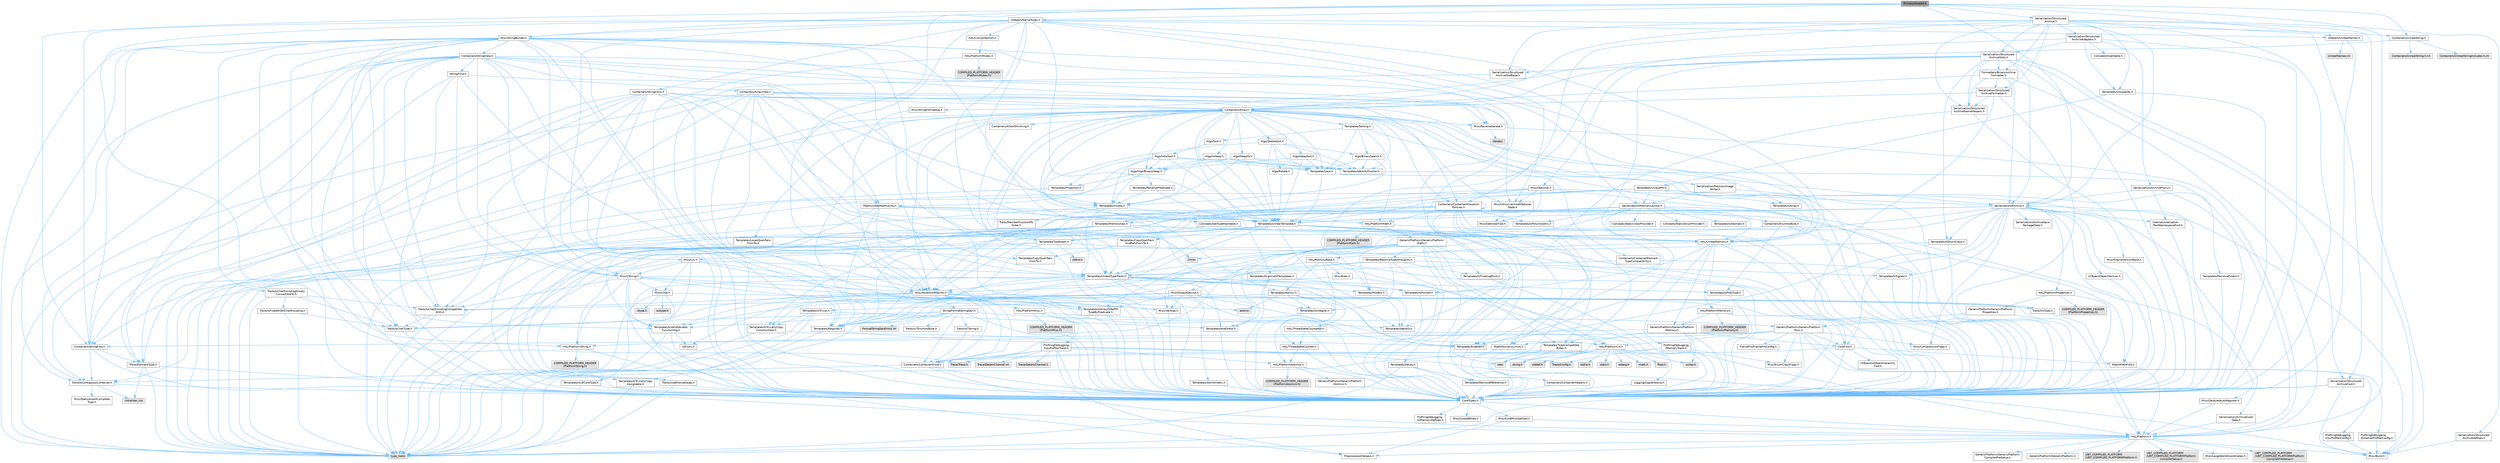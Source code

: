 digraph "PrimaryAssetId.h"
{
 // INTERACTIVE_SVG=YES
 // LATEX_PDF_SIZE
  bgcolor="transparent";
  edge [fontname=Helvetica,fontsize=10,labelfontname=Helvetica,labelfontsize=10];
  node [fontname=Helvetica,fontsize=10,shape=box,height=0.2,width=0.4];
  Node1 [id="Node000001",label="PrimaryAssetId.h",height=0.2,width=0.4,color="gray40", fillcolor="grey60", style="filled", fontcolor="black",tooltip=" "];
  Node1 -> Node2 [id="edge1_Node000001_Node000002",color="steelblue1",style="solid",tooltip=" "];
  Node2 [id="Node000002",label="Containers/StringFwd.h",height=0.2,width=0.4,color="grey40", fillcolor="white", style="filled",URL="$df/d37/StringFwd_8h.html",tooltip=" "];
  Node2 -> Node3 [id="edge2_Node000002_Node000003",color="steelblue1",style="solid",tooltip=" "];
  Node3 [id="Node000003",label="CoreTypes.h",height=0.2,width=0.4,color="grey40", fillcolor="white", style="filled",URL="$dc/dec/CoreTypes_8h.html",tooltip=" "];
  Node3 -> Node4 [id="edge3_Node000003_Node000004",color="steelblue1",style="solid",tooltip=" "];
  Node4 [id="Node000004",label="HAL/Platform.h",height=0.2,width=0.4,color="grey40", fillcolor="white", style="filled",URL="$d9/dd0/Platform_8h.html",tooltip=" "];
  Node4 -> Node5 [id="edge4_Node000004_Node000005",color="steelblue1",style="solid",tooltip=" "];
  Node5 [id="Node000005",label="Misc/Build.h",height=0.2,width=0.4,color="grey40", fillcolor="white", style="filled",URL="$d3/dbb/Build_8h.html",tooltip=" "];
  Node4 -> Node6 [id="edge5_Node000004_Node000006",color="steelblue1",style="solid",tooltip=" "];
  Node6 [id="Node000006",label="Misc/LargeWorldCoordinates.h",height=0.2,width=0.4,color="grey40", fillcolor="white", style="filled",URL="$d2/dcb/LargeWorldCoordinates_8h.html",tooltip=" "];
  Node4 -> Node7 [id="edge6_Node000004_Node000007",color="steelblue1",style="solid",tooltip=" "];
  Node7 [id="Node000007",label="type_traits",height=0.2,width=0.4,color="grey60", fillcolor="#E0E0E0", style="filled",tooltip=" "];
  Node4 -> Node8 [id="edge7_Node000004_Node000008",color="steelblue1",style="solid",tooltip=" "];
  Node8 [id="Node000008",label="PreprocessorHelpers.h",height=0.2,width=0.4,color="grey40", fillcolor="white", style="filled",URL="$db/ddb/PreprocessorHelpers_8h.html",tooltip=" "];
  Node4 -> Node9 [id="edge8_Node000004_Node000009",color="steelblue1",style="solid",tooltip=" "];
  Node9 [id="Node000009",label="UBT_COMPILED_PLATFORM\l/UBT_COMPILED_PLATFORMPlatform\lCompilerPreSetup.h",height=0.2,width=0.4,color="grey60", fillcolor="#E0E0E0", style="filled",tooltip=" "];
  Node4 -> Node10 [id="edge9_Node000004_Node000010",color="steelblue1",style="solid",tooltip=" "];
  Node10 [id="Node000010",label="GenericPlatform/GenericPlatform\lCompilerPreSetup.h",height=0.2,width=0.4,color="grey40", fillcolor="white", style="filled",URL="$d9/dc8/GenericPlatformCompilerPreSetup_8h.html",tooltip=" "];
  Node4 -> Node11 [id="edge10_Node000004_Node000011",color="steelblue1",style="solid",tooltip=" "];
  Node11 [id="Node000011",label="GenericPlatform/GenericPlatform.h",height=0.2,width=0.4,color="grey40", fillcolor="white", style="filled",URL="$d6/d84/GenericPlatform_8h.html",tooltip=" "];
  Node4 -> Node12 [id="edge11_Node000004_Node000012",color="steelblue1",style="solid",tooltip=" "];
  Node12 [id="Node000012",label="UBT_COMPILED_PLATFORM\l/UBT_COMPILED_PLATFORMPlatform.h",height=0.2,width=0.4,color="grey60", fillcolor="#E0E0E0", style="filled",tooltip=" "];
  Node4 -> Node13 [id="edge12_Node000004_Node000013",color="steelblue1",style="solid",tooltip=" "];
  Node13 [id="Node000013",label="UBT_COMPILED_PLATFORM\l/UBT_COMPILED_PLATFORMPlatform\lCompilerSetup.h",height=0.2,width=0.4,color="grey60", fillcolor="#E0E0E0", style="filled",tooltip=" "];
  Node3 -> Node14 [id="edge13_Node000003_Node000014",color="steelblue1",style="solid",tooltip=" "];
  Node14 [id="Node000014",label="ProfilingDebugging\l/UMemoryDefines.h",height=0.2,width=0.4,color="grey40", fillcolor="white", style="filled",URL="$d2/da2/UMemoryDefines_8h.html",tooltip=" "];
  Node3 -> Node15 [id="edge14_Node000003_Node000015",color="steelblue1",style="solid",tooltip=" "];
  Node15 [id="Node000015",label="Misc/CoreMiscDefines.h",height=0.2,width=0.4,color="grey40", fillcolor="white", style="filled",URL="$da/d38/CoreMiscDefines_8h.html",tooltip=" "];
  Node15 -> Node4 [id="edge15_Node000015_Node000004",color="steelblue1",style="solid",tooltip=" "];
  Node15 -> Node8 [id="edge16_Node000015_Node000008",color="steelblue1",style="solid",tooltip=" "];
  Node3 -> Node16 [id="edge17_Node000003_Node000016",color="steelblue1",style="solid",tooltip=" "];
  Node16 [id="Node000016",label="Misc/CoreDefines.h",height=0.2,width=0.4,color="grey40", fillcolor="white", style="filled",URL="$d3/dd2/CoreDefines_8h.html",tooltip=" "];
  Node2 -> Node17 [id="edge18_Node000002_Node000017",color="steelblue1",style="solid",tooltip=" "];
  Node17 [id="Node000017",label="Traits/ElementType.h",height=0.2,width=0.4,color="grey40", fillcolor="white", style="filled",URL="$d5/d4f/ElementType_8h.html",tooltip=" "];
  Node17 -> Node4 [id="edge19_Node000017_Node000004",color="steelblue1",style="solid",tooltip=" "];
  Node17 -> Node18 [id="edge20_Node000017_Node000018",color="steelblue1",style="solid",tooltip=" "];
  Node18 [id="Node000018",label="initializer_list",height=0.2,width=0.4,color="grey60", fillcolor="#E0E0E0", style="filled",tooltip=" "];
  Node17 -> Node7 [id="edge21_Node000017_Node000007",color="steelblue1",style="solid",tooltip=" "];
  Node2 -> Node19 [id="edge22_Node000002_Node000019",color="steelblue1",style="solid",tooltip=" "];
  Node19 [id="Node000019",label="Traits/IsContiguousContainer.h",height=0.2,width=0.4,color="grey40", fillcolor="white", style="filled",URL="$d5/d3c/IsContiguousContainer_8h.html",tooltip=" "];
  Node19 -> Node3 [id="edge23_Node000019_Node000003",color="steelblue1",style="solid",tooltip=" "];
  Node19 -> Node20 [id="edge24_Node000019_Node000020",color="steelblue1",style="solid",tooltip=" "];
  Node20 [id="Node000020",label="Misc/StaticAssertComplete\lType.h",height=0.2,width=0.4,color="grey40", fillcolor="white", style="filled",URL="$d5/d4e/StaticAssertCompleteType_8h.html",tooltip=" "];
  Node19 -> Node18 [id="edge25_Node000019_Node000018",color="steelblue1",style="solid",tooltip=" "];
  Node1 -> Node21 [id="edge26_Node000001_Node000021",color="steelblue1",style="solid",tooltip=" "];
  Node21 [id="Node000021",label="Containers/UnrealString.h",height=0.2,width=0.4,color="grey40", fillcolor="white", style="filled",URL="$d5/dba/UnrealString_8h.html",tooltip=" "];
  Node21 -> Node22 [id="edge27_Node000021_Node000022",color="steelblue1",style="solid",tooltip=" "];
  Node22 [id="Node000022",label="Containers/UnrealStringIncludes.h.inl",height=0.2,width=0.4,color="grey60", fillcolor="#E0E0E0", style="filled",tooltip=" "];
  Node21 -> Node23 [id="edge28_Node000021_Node000023",color="steelblue1",style="solid",tooltip=" "];
  Node23 [id="Node000023",label="Containers/UnrealString.h.inl",height=0.2,width=0.4,color="grey60", fillcolor="#E0E0E0", style="filled",tooltip=" "];
  Node21 -> Node24 [id="edge29_Node000021_Node000024",color="steelblue1",style="solid",tooltip=" "];
  Node24 [id="Node000024",label="Misc/StringFormatArg.h",height=0.2,width=0.4,color="grey40", fillcolor="white", style="filled",URL="$d2/d16/StringFormatArg_8h.html",tooltip=" "];
  Node24 -> Node25 [id="edge30_Node000024_Node000025",color="steelblue1",style="solid",tooltip=" "];
  Node25 [id="Node000025",label="Containers/ContainersFwd.h",height=0.2,width=0.4,color="grey40", fillcolor="white", style="filled",URL="$d4/d0a/ContainersFwd_8h.html",tooltip=" "];
  Node25 -> Node4 [id="edge31_Node000025_Node000004",color="steelblue1",style="solid",tooltip=" "];
  Node25 -> Node3 [id="edge32_Node000025_Node000003",color="steelblue1",style="solid",tooltip=" "];
  Node25 -> Node19 [id="edge33_Node000025_Node000019",color="steelblue1",style="solid",tooltip=" "];
  Node1 -> Node4 [id="edge34_Node000001_Node000004",color="steelblue1",style="solid",tooltip=" "];
  Node1 -> Node26 [id="edge35_Node000001_Node000026",color="steelblue1",style="solid",tooltip=" "];
  Node26 [id="Node000026",label="Misc/StringBuilder.h",height=0.2,width=0.4,color="grey40", fillcolor="white", style="filled",URL="$d4/d52/StringBuilder_8h.html",tooltip=" "];
  Node26 -> Node2 [id="edge36_Node000026_Node000002",color="steelblue1",style="solid",tooltip=" "];
  Node26 -> Node27 [id="edge37_Node000026_Node000027",color="steelblue1",style="solid",tooltip=" "];
  Node27 [id="Node000027",label="Containers/StringView.h",height=0.2,width=0.4,color="grey40", fillcolor="white", style="filled",URL="$dd/dea/StringView_8h.html",tooltip=" "];
  Node27 -> Node3 [id="edge38_Node000027_Node000003",color="steelblue1",style="solid",tooltip=" "];
  Node27 -> Node2 [id="edge39_Node000027_Node000002",color="steelblue1",style="solid",tooltip=" "];
  Node27 -> Node28 [id="edge40_Node000027_Node000028",color="steelblue1",style="solid",tooltip=" "];
  Node28 [id="Node000028",label="HAL/UnrealMemory.h",height=0.2,width=0.4,color="grey40", fillcolor="white", style="filled",URL="$d9/d96/UnrealMemory_8h.html",tooltip=" "];
  Node28 -> Node3 [id="edge41_Node000028_Node000003",color="steelblue1",style="solid",tooltip=" "];
  Node28 -> Node29 [id="edge42_Node000028_Node000029",color="steelblue1",style="solid",tooltip=" "];
  Node29 [id="Node000029",label="GenericPlatform/GenericPlatform\lMemory.h",height=0.2,width=0.4,color="grey40", fillcolor="white", style="filled",URL="$dd/d22/GenericPlatformMemory_8h.html",tooltip=" "];
  Node29 -> Node30 [id="edge43_Node000029_Node000030",color="steelblue1",style="solid",tooltip=" "];
  Node30 [id="Node000030",label="CoreFwd.h",height=0.2,width=0.4,color="grey40", fillcolor="white", style="filled",URL="$d1/d1e/CoreFwd_8h.html",tooltip=" "];
  Node30 -> Node3 [id="edge44_Node000030_Node000003",color="steelblue1",style="solid",tooltip=" "];
  Node30 -> Node25 [id="edge45_Node000030_Node000025",color="steelblue1",style="solid",tooltip=" "];
  Node30 -> Node31 [id="edge46_Node000030_Node000031",color="steelblue1",style="solid",tooltip=" "];
  Node31 [id="Node000031",label="Math/MathFwd.h",height=0.2,width=0.4,color="grey40", fillcolor="white", style="filled",URL="$d2/d10/MathFwd_8h.html",tooltip=" "];
  Node31 -> Node4 [id="edge47_Node000031_Node000004",color="steelblue1",style="solid",tooltip=" "];
  Node30 -> Node32 [id="edge48_Node000030_Node000032",color="steelblue1",style="solid",tooltip=" "];
  Node32 [id="Node000032",label="UObject/UObjectHierarchy\lFwd.h",height=0.2,width=0.4,color="grey40", fillcolor="white", style="filled",URL="$d3/d13/UObjectHierarchyFwd_8h.html",tooltip=" "];
  Node29 -> Node3 [id="edge49_Node000029_Node000003",color="steelblue1",style="solid",tooltip=" "];
  Node29 -> Node33 [id="edge50_Node000029_Node000033",color="steelblue1",style="solid",tooltip=" "];
  Node33 [id="Node000033",label="HAL/PlatformString.h",height=0.2,width=0.4,color="grey40", fillcolor="white", style="filled",URL="$db/db5/PlatformString_8h.html",tooltip=" "];
  Node33 -> Node3 [id="edge51_Node000033_Node000003",color="steelblue1",style="solid",tooltip=" "];
  Node33 -> Node34 [id="edge52_Node000033_Node000034",color="steelblue1",style="solid",tooltip=" "];
  Node34 [id="Node000034",label="COMPILED_PLATFORM_HEADER\l(PlatformString.h)",height=0.2,width=0.4,color="grey60", fillcolor="#E0E0E0", style="filled",tooltip=" "];
  Node29 -> Node35 [id="edge53_Node000029_Node000035",color="steelblue1",style="solid",tooltip=" "];
  Node35 [id="Node000035",label="string.h",height=0.2,width=0.4,color="grey60", fillcolor="#E0E0E0", style="filled",tooltip=" "];
  Node29 -> Node36 [id="edge54_Node000029_Node000036",color="steelblue1",style="solid",tooltip=" "];
  Node36 [id="Node000036",label="wchar.h",height=0.2,width=0.4,color="grey60", fillcolor="#E0E0E0", style="filled",tooltip=" "];
  Node28 -> Node37 [id="edge55_Node000028_Node000037",color="steelblue1",style="solid",tooltip=" "];
  Node37 [id="Node000037",label="HAL/MemoryBase.h",height=0.2,width=0.4,color="grey40", fillcolor="white", style="filled",URL="$d6/d9f/MemoryBase_8h.html",tooltip=" "];
  Node37 -> Node3 [id="edge56_Node000037_Node000003",color="steelblue1",style="solid",tooltip=" "];
  Node37 -> Node38 [id="edge57_Node000037_Node000038",color="steelblue1",style="solid",tooltip=" "];
  Node38 [id="Node000038",label="HAL/PlatformAtomics.h",height=0.2,width=0.4,color="grey40", fillcolor="white", style="filled",URL="$d3/d36/PlatformAtomics_8h.html",tooltip=" "];
  Node38 -> Node3 [id="edge58_Node000038_Node000003",color="steelblue1",style="solid",tooltip=" "];
  Node38 -> Node39 [id="edge59_Node000038_Node000039",color="steelblue1",style="solid",tooltip=" "];
  Node39 [id="Node000039",label="GenericPlatform/GenericPlatform\lAtomics.h",height=0.2,width=0.4,color="grey40", fillcolor="white", style="filled",URL="$da/d72/GenericPlatformAtomics_8h.html",tooltip=" "];
  Node39 -> Node3 [id="edge60_Node000039_Node000003",color="steelblue1",style="solid",tooltip=" "];
  Node38 -> Node40 [id="edge61_Node000038_Node000040",color="steelblue1",style="solid",tooltip=" "];
  Node40 [id="Node000040",label="COMPILED_PLATFORM_HEADER\l(PlatformAtomics.h)",height=0.2,width=0.4,color="grey60", fillcolor="#E0E0E0", style="filled",tooltip=" "];
  Node37 -> Node41 [id="edge62_Node000037_Node000041",color="steelblue1",style="solid",tooltip=" "];
  Node41 [id="Node000041",label="HAL/PlatformCrt.h",height=0.2,width=0.4,color="grey40", fillcolor="white", style="filled",URL="$d8/d75/PlatformCrt_8h.html",tooltip=" "];
  Node41 -> Node42 [id="edge63_Node000041_Node000042",color="steelblue1",style="solid",tooltip=" "];
  Node42 [id="Node000042",label="new",height=0.2,width=0.4,color="grey60", fillcolor="#E0E0E0", style="filled",tooltip=" "];
  Node41 -> Node36 [id="edge64_Node000041_Node000036",color="steelblue1",style="solid",tooltip=" "];
  Node41 -> Node43 [id="edge65_Node000041_Node000043",color="steelblue1",style="solid",tooltip=" "];
  Node43 [id="Node000043",label="stddef.h",height=0.2,width=0.4,color="grey60", fillcolor="#E0E0E0", style="filled",tooltip=" "];
  Node41 -> Node44 [id="edge66_Node000041_Node000044",color="steelblue1",style="solid",tooltip=" "];
  Node44 [id="Node000044",label="stdlib.h",height=0.2,width=0.4,color="grey60", fillcolor="#E0E0E0", style="filled",tooltip=" "];
  Node41 -> Node45 [id="edge67_Node000041_Node000045",color="steelblue1",style="solid",tooltip=" "];
  Node45 [id="Node000045",label="stdio.h",height=0.2,width=0.4,color="grey60", fillcolor="#E0E0E0", style="filled",tooltip=" "];
  Node41 -> Node46 [id="edge68_Node000041_Node000046",color="steelblue1",style="solid",tooltip=" "];
  Node46 [id="Node000046",label="stdarg.h",height=0.2,width=0.4,color="grey60", fillcolor="#E0E0E0", style="filled",tooltip=" "];
  Node41 -> Node47 [id="edge69_Node000041_Node000047",color="steelblue1",style="solid",tooltip=" "];
  Node47 [id="Node000047",label="math.h",height=0.2,width=0.4,color="grey60", fillcolor="#E0E0E0", style="filled",tooltip=" "];
  Node41 -> Node48 [id="edge70_Node000041_Node000048",color="steelblue1",style="solid",tooltip=" "];
  Node48 [id="Node000048",label="float.h",height=0.2,width=0.4,color="grey60", fillcolor="#E0E0E0", style="filled",tooltip=" "];
  Node41 -> Node35 [id="edge71_Node000041_Node000035",color="steelblue1",style="solid",tooltip=" "];
  Node37 -> Node49 [id="edge72_Node000037_Node000049",color="steelblue1",style="solid",tooltip=" "];
  Node49 [id="Node000049",label="Misc/Exec.h",height=0.2,width=0.4,color="grey40", fillcolor="white", style="filled",URL="$de/ddb/Exec_8h.html",tooltip=" "];
  Node49 -> Node3 [id="edge73_Node000049_Node000003",color="steelblue1",style="solid",tooltip=" "];
  Node49 -> Node50 [id="edge74_Node000049_Node000050",color="steelblue1",style="solid",tooltip=" "];
  Node50 [id="Node000050",label="Misc/AssertionMacros.h",height=0.2,width=0.4,color="grey40", fillcolor="white", style="filled",URL="$d0/dfa/AssertionMacros_8h.html",tooltip=" "];
  Node50 -> Node3 [id="edge75_Node000050_Node000003",color="steelblue1",style="solid",tooltip=" "];
  Node50 -> Node4 [id="edge76_Node000050_Node000004",color="steelblue1",style="solid",tooltip=" "];
  Node50 -> Node51 [id="edge77_Node000050_Node000051",color="steelblue1",style="solid",tooltip=" "];
  Node51 [id="Node000051",label="HAL/PlatformMisc.h",height=0.2,width=0.4,color="grey40", fillcolor="white", style="filled",URL="$d0/df5/PlatformMisc_8h.html",tooltip=" "];
  Node51 -> Node3 [id="edge78_Node000051_Node000003",color="steelblue1",style="solid",tooltip=" "];
  Node51 -> Node52 [id="edge79_Node000051_Node000052",color="steelblue1",style="solid",tooltip=" "];
  Node52 [id="Node000052",label="GenericPlatform/GenericPlatform\lMisc.h",height=0.2,width=0.4,color="grey40", fillcolor="white", style="filled",URL="$db/d9a/GenericPlatformMisc_8h.html",tooltip=" "];
  Node52 -> Node2 [id="edge80_Node000052_Node000002",color="steelblue1",style="solid",tooltip=" "];
  Node52 -> Node30 [id="edge81_Node000052_Node000030",color="steelblue1",style="solid",tooltip=" "];
  Node52 -> Node3 [id="edge82_Node000052_Node000003",color="steelblue1",style="solid",tooltip=" "];
  Node52 -> Node53 [id="edge83_Node000052_Node000053",color="steelblue1",style="solid",tooltip=" "];
  Node53 [id="Node000053",label="FramePro/FrameProConfig.h",height=0.2,width=0.4,color="grey40", fillcolor="white", style="filled",URL="$d7/d90/FrameProConfig_8h.html",tooltip=" "];
  Node52 -> Node41 [id="edge84_Node000052_Node000041",color="steelblue1",style="solid",tooltip=" "];
  Node52 -> Node54 [id="edge85_Node000052_Node000054",color="steelblue1",style="solid",tooltip=" "];
  Node54 [id="Node000054",label="Math/NumericLimits.h",height=0.2,width=0.4,color="grey40", fillcolor="white", style="filled",URL="$df/d1b/NumericLimits_8h.html",tooltip=" "];
  Node54 -> Node3 [id="edge86_Node000054_Node000003",color="steelblue1",style="solid",tooltip=" "];
  Node52 -> Node55 [id="edge87_Node000052_Node000055",color="steelblue1",style="solid",tooltip=" "];
  Node55 [id="Node000055",label="Misc/CompressionFlags.h",height=0.2,width=0.4,color="grey40", fillcolor="white", style="filled",URL="$d9/d76/CompressionFlags_8h.html",tooltip=" "];
  Node52 -> Node56 [id="edge88_Node000052_Node000056",color="steelblue1",style="solid",tooltip=" "];
  Node56 [id="Node000056",label="Misc/EnumClassFlags.h",height=0.2,width=0.4,color="grey40", fillcolor="white", style="filled",URL="$d8/de7/EnumClassFlags_8h.html",tooltip=" "];
  Node52 -> Node57 [id="edge89_Node000052_Node000057",color="steelblue1",style="solid",tooltip=" "];
  Node57 [id="Node000057",label="ProfilingDebugging\l/CsvProfilerConfig.h",height=0.2,width=0.4,color="grey40", fillcolor="white", style="filled",URL="$d3/d88/CsvProfilerConfig_8h.html",tooltip=" "];
  Node57 -> Node5 [id="edge90_Node000057_Node000005",color="steelblue1",style="solid",tooltip=" "];
  Node52 -> Node58 [id="edge91_Node000052_Node000058",color="steelblue1",style="solid",tooltip=" "];
  Node58 [id="Node000058",label="ProfilingDebugging\l/ExternalProfilerConfig.h",height=0.2,width=0.4,color="grey40", fillcolor="white", style="filled",URL="$d3/dbb/ExternalProfilerConfig_8h.html",tooltip=" "];
  Node58 -> Node5 [id="edge92_Node000058_Node000005",color="steelblue1",style="solid",tooltip=" "];
  Node51 -> Node59 [id="edge93_Node000051_Node000059",color="steelblue1",style="solid",tooltip=" "];
  Node59 [id="Node000059",label="COMPILED_PLATFORM_HEADER\l(PlatformMisc.h)",height=0.2,width=0.4,color="grey60", fillcolor="#E0E0E0", style="filled",tooltip=" "];
  Node51 -> Node60 [id="edge94_Node000051_Node000060",color="steelblue1",style="solid",tooltip=" "];
  Node60 [id="Node000060",label="ProfilingDebugging\l/CpuProfilerTrace.h",height=0.2,width=0.4,color="grey40", fillcolor="white", style="filled",URL="$da/dcb/CpuProfilerTrace_8h.html",tooltip=" "];
  Node60 -> Node3 [id="edge95_Node000060_Node000003",color="steelblue1",style="solid",tooltip=" "];
  Node60 -> Node25 [id="edge96_Node000060_Node000025",color="steelblue1",style="solid",tooltip=" "];
  Node60 -> Node38 [id="edge97_Node000060_Node000038",color="steelblue1",style="solid",tooltip=" "];
  Node60 -> Node8 [id="edge98_Node000060_Node000008",color="steelblue1",style="solid",tooltip=" "];
  Node60 -> Node5 [id="edge99_Node000060_Node000005",color="steelblue1",style="solid",tooltip=" "];
  Node60 -> Node61 [id="edge100_Node000060_Node000061",color="steelblue1",style="solid",tooltip=" "];
  Node61 [id="Node000061",label="Trace/Config.h",height=0.2,width=0.4,color="grey60", fillcolor="#E0E0E0", style="filled",tooltip=" "];
  Node60 -> Node62 [id="edge101_Node000060_Node000062",color="steelblue1",style="solid",tooltip=" "];
  Node62 [id="Node000062",label="Trace/Detail/Channel.h",height=0.2,width=0.4,color="grey60", fillcolor="#E0E0E0", style="filled",tooltip=" "];
  Node60 -> Node63 [id="edge102_Node000060_Node000063",color="steelblue1",style="solid",tooltip=" "];
  Node63 [id="Node000063",label="Trace/Detail/Channel.inl",height=0.2,width=0.4,color="grey60", fillcolor="#E0E0E0", style="filled",tooltip=" "];
  Node60 -> Node64 [id="edge103_Node000060_Node000064",color="steelblue1",style="solid",tooltip=" "];
  Node64 [id="Node000064",label="Trace/Trace.h",height=0.2,width=0.4,color="grey60", fillcolor="#E0E0E0", style="filled",tooltip=" "];
  Node50 -> Node8 [id="edge104_Node000050_Node000008",color="steelblue1",style="solid",tooltip=" "];
  Node50 -> Node65 [id="edge105_Node000050_Node000065",color="steelblue1",style="solid",tooltip=" "];
  Node65 [id="Node000065",label="Templates/EnableIf.h",height=0.2,width=0.4,color="grey40", fillcolor="white", style="filled",URL="$d7/d60/EnableIf_8h.html",tooltip=" "];
  Node65 -> Node3 [id="edge106_Node000065_Node000003",color="steelblue1",style="solid",tooltip=" "];
  Node50 -> Node66 [id="edge107_Node000050_Node000066",color="steelblue1",style="solid",tooltip=" "];
  Node66 [id="Node000066",label="Templates/IsArrayOrRefOf\lTypeByPredicate.h",height=0.2,width=0.4,color="grey40", fillcolor="white", style="filled",URL="$d6/da1/IsArrayOrRefOfTypeByPredicate_8h.html",tooltip=" "];
  Node66 -> Node3 [id="edge108_Node000066_Node000003",color="steelblue1",style="solid",tooltip=" "];
  Node50 -> Node67 [id="edge109_Node000050_Node000067",color="steelblue1",style="solid",tooltip=" "];
  Node67 [id="Node000067",label="Templates/IsValidVariadic\lFunctionArg.h",height=0.2,width=0.4,color="grey40", fillcolor="white", style="filled",URL="$d0/dc8/IsValidVariadicFunctionArg_8h.html",tooltip=" "];
  Node67 -> Node3 [id="edge110_Node000067_Node000003",color="steelblue1",style="solid",tooltip=" "];
  Node67 -> Node68 [id="edge111_Node000067_Node000068",color="steelblue1",style="solid",tooltip=" "];
  Node68 [id="Node000068",label="IsEnum.h",height=0.2,width=0.4,color="grey40", fillcolor="white", style="filled",URL="$d4/de5/IsEnum_8h.html",tooltip=" "];
  Node67 -> Node7 [id="edge112_Node000067_Node000007",color="steelblue1",style="solid",tooltip=" "];
  Node50 -> Node69 [id="edge113_Node000050_Node000069",color="steelblue1",style="solid",tooltip=" "];
  Node69 [id="Node000069",label="Traits/IsCharEncodingCompatible\lWith.h",height=0.2,width=0.4,color="grey40", fillcolor="white", style="filled",URL="$df/dd1/IsCharEncodingCompatibleWith_8h.html",tooltip=" "];
  Node69 -> Node7 [id="edge114_Node000069_Node000007",color="steelblue1",style="solid",tooltip=" "];
  Node69 -> Node70 [id="edge115_Node000069_Node000070",color="steelblue1",style="solid",tooltip=" "];
  Node70 [id="Node000070",label="Traits/IsCharType.h",height=0.2,width=0.4,color="grey40", fillcolor="white", style="filled",URL="$db/d51/IsCharType_8h.html",tooltip=" "];
  Node70 -> Node3 [id="edge116_Node000070_Node000003",color="steelblue1",style="solid",tooltip=" "];
  Node50 -> Node71 [id="edge117_Node000050_Node000071",color="steelblue1",style="solid",tooltip=" "];
  Node71 [id="Node000071",label="Misc/VarArgs.h",height=0.2,width=0.4,color="grey40", fillcolor="white", style="filled",URL="$d5/d6f/VarArgs_8h.html",tooltip=" "];
  Node71 -> Node3 [id="edge118_Node000071_Node000003",color="steelblue1",style="solid",tooltip=" "];
  Node50 -> Node72 [id="edge119_Node000050_Node000072",color="steelblue1",style="solid",tooltip=" "];
  Node72 [id="Node000072",label="String/FormatStringSan.h",height=0.2,width=0.4,color="grey40", fillcolor="white", style="filled",URL="$d3/d8b/FormatStringSan_8h.html",tooltip=" "];
  Node72 -> Node7 [id="edge120_Node000072_Node000007",color="steelblue1",style="solid",tooltip=" "];
  Node72 -> Node3 [id="edge121_Node000072_Node000003",color="steelblue1",style="solid",tooltip=" "];
  Node72 -> Node73 [id="edge122_Node000072_Node000073",color="steelblue1",style="solid",tooltip=" "];
  Node73 [id="Node000073",label="Templates/Requires.h",height=0.2,width=0.4,color="grey40", fillcolor="white", style="filled",URL="$dc/d96/Requires_8h.html",tooltip=" "];
  Node73 -> Node65 [id="edge123_Node000073_Node000065",color="steelblue1",style="solid",tooltip=" "];
  Node73 -> Node7 [id="edge124_Node000073_Node000007",color="steelblue1",style="solid",tooltip=" "];
  Node72 -> Node74 [id="edge125_Node000072_Node000074",color="steelblue1",style="solid",tooltip=" "];
  Node74 [id="Node000074",label="Templates/Identity.h",height=0.2,width=0.4,color="grey40", fillcolor="white", style="filled",URL="$d0/dd5/Identity_8h.html",tooltip=" "];
  Node72 -> Node67 [id="edge126_Node000072_Node000067",color="steelblue1",style="solid",tooltip=" "];
  Node72 -> Node70 [id="edge127_Node000072_Node000070",color="steelblue1",style="solid",tooltip=" "];
  Node72 -> Node75 [id="edge128_Node000072_Node000075",color="steelblue1",style="solid",tooltip=" "];
  Node75 [id="Node000075",label="Traits/IsTEnumAsByte.h",height=0.2,width=0.4,color="grey40", fillcolor="white", style="filled",URL="$d1/de6/IsTEnumAsByte_8h.html",tooltip=" "];
  Node72 -> Node76 [id="edge129_Node000072_Node000076",color="steelblue1",style="solid",tooltip=" "];
  Node76 [id="Node000076",label="Traits/IsTString.h",height=0.2,width=0.4,color="grey40", fillcolor="white", style="filled",URL="$d0/df8/IsTString_8h.html",tooltip=" "];
  Node76 -> Node25 [id="edge130_Node000076_Node000025",color="steelblue1",style="solid",tooltip=" "];
  Node72 -> Node25 [id="edge131_Node000072_Node000025",color="steelblue1",style="solid",tooltip=" "];
  Node72 -> Node77 [id="edge132_Node000072_Node000077",color="steelblue1",style="solid",tooltip=" "];
  Node77 [id="Node000077",label="FormatStringSanErrors.inl",height=0.2,width=0.4,color="grey60", fillcolor="#E0E0E0", style="filled",tooltip=" "];
  Node50 -> Node78 [id="edge133_Node000050_Node000078",color="steelblue1",style="solid",tooltip=" "];
  Node78 [id="Node000078",label="atomic",height=0.2,width=0.4,color="grey60", fillcolor="#E0E0E0", style="filled",tooltip=" "];
  Node37 -> Node79 [id="edge134_Node000037_Node000079",color="steelblue1",style="solid",tooltip=" "];
  Node79 [id="Node000079",label="Misc/OutputDevice.h",height=0.2,width=0.4,color="grey40", fillcolor="white", style="filled",URL="$d7/d32/OutputDevice_8h.html",tooltip=" "];
  Node79 -> Node30 [id="edge135_Node000079_Node000030",color="steelblue1",style="solid",tooltip=" "];
  Node79 -> Node3 [id="edge136_Node000079_Node000003",color="steelblue1",style="solid",tooltip=" "];
  Node79 -> Node80 [id="edge137_Node000079_Node000080",color="steelblue1",style="solid",tooltip=" "];
  Node80 [id="Node000080",label="Logging/LogVerbosity.h",height=0.2,width=0.4,color="grey40", fillcolor="white", style="filled",URL="$d2/d8f/LogVerbosity_8h.html",tooltip=" "];
  Node80 -> Node3 [id="edge138_Node000080_Node000003",color="steelblue1",style="solid",tooltip=" "];
  Node79 -> Node71 [id="edge139_Node000079_Node000071",color="steelblue1",style="solid",tooltip=" "];
  Node79 -> Node66 [id="edge140_Node000079_Node000066",color="steelblue1",style="solid",tooltip=" "];
  Node79 -> Node67 [id="edge141_Node000079_Node000067",color="steelblue1",style="solid",tooltip=" "];
  Node79 -> Node69 [id="edge142_Node000079_Node000069",color="steelblue1",style="solid",tooltip=" "];
  Node37 -> Node81 [id="edge143_Node000037_Node000081",color="steelblue1",style="solid",tooltip=" "];
  Node81 [id="Node000081",label="Templates/Atomic.h",height=0.2,width=0.4,color="grey40", fillcolor="white", style="filled",URL="$d3/d91/Atomic_8h.html",tooltip=" "];
  Node81 -> Node82 [id="edge144_Node000081_Node000082",color="steelblue1",style="solid",tooltip=" "];
  Node82 [id="Node000082",label="HAL/ThreadSafeCounter.h",height=0.2,width=0.4,color="grey40", fillcolor="white", style="filled",URL="$dc/dc9/ThreadSafeCounter_8h.html",tooltip=" "];
  Node82 -> Node3 [id="edge145_Node000082_Node000003",color="steelblue1",style="solid",tooltip=" "];
  Node82 -> Node38 [id="edge146_Node000082_Node000038",color="steelblue1",style="solid",tooltip=" "];
  Node81 -> Node83 [id="edge147_Node000081_Node000083",color="steelblue1",style="solid",tooltip=" "];
  Node83 [id="Node000083",label="HAL/ThreadSafeCounter64.h",height=0.2,width=0.4,color="grey40", fillcolor="white", style="filled",URL="$d0/d12/ThreadSafeCounter64_8h.html",tooltip=" "];
  Node83 -> Node3 [id="edge148_Node000083_Node000003",color="steelblue1",style="solid",tooltip=" "];
  Node83 -> Node82 [id="edge149_Node000083_Node000082",color="steelblue1",style="solid",tooltip=" "];
  Node81 -> Node84 [id="edge150_Node000081_Node000084",color="steelblue1",style="solid",tooltip=" "];
  Node84 [id="Node000084",label="Templates/IsIntegral.h",height=0.2,width=0.4,color="grey40", fillcolor="white", style="filled",URL="$da/d64/IsIntegral_8h.html",tooltip=" "];
  Node84 -> Node3 [id="edge151_Node000084_Node000003",color="steelblue1",style="solid",tooltip=" "];
  Node81 -> Node85 [id="edge152_Node000081_Node000085",color="steelblue1",style="solid",tooltip=" "];
  Node85 [id="Node000085",label="Templates/IsTrivial.h",height=0.2,width=0.4,color="grey40", fillcolor="white", style="filled",URL="$da/d4c/IsTrivial_8h.html",tooltip=" "];
  Node85 -> Node86 [id="edge153_Node000085_Node000086",color="steelblue1",style="solid",tooltip=" "];
  Node86 [id="Node000086",label="Templates/AndOrNot.h",height=0.2,width=0.4,color="grey40", fillcolor="white", style="filled",URL="$db/d0a/AndOrNot_8h.html",tooltip=" "];
  Node86 -> Node3 [id="edge154_Node000086_Node000003",color="steelblue1",style="solid",tooltip=" "];
  Node85 -> Node87 [id="edge155_Node000085_Node000087",color="steelblue1",style="solid",tooltip=" "];
  Node87 [id="Node000087",label="Templates/IsTriviallyCopy\lConstructible.h",height=0.2,width=0.4,color="grey40", fillcolor="white", style="filled",URL="$d3/d78/IsTriviallyCopyConstructible_8h.html",tooltip=" "];
  Node87 -> Node3 [id="edge156_Node000087_Node000003",color="steelblue1",style="solid",tooltip=" "];
  Node87 -> Node7 [id="edge157_Node000087_Node000007",color="steelblue1",style="solid",tooltip=" "];
  Node85 -> Node88 [id="edge158_Node000085_Node000088",color="steelblue1",style="solid",tooltip=" "];
  Node88 [id="Node000088",label="Templates/IsTriviallyCopy\lAssignable.h",height=0.2,width=0.4,color="grey40", fillcolor="white", style="filled",URL="$d2/df2/IsTriviallyCopyAssignable_8h.html",tooltip=" "];
  Node88 -> Node3 [id="edge159_Node000088_Node000003",color="steelblue1",style="solid",tooltip=" "];
  Node88 -> Node7 [id="edge160_Node000088_Node000007",color="steelblue1",style="solid",tooltip=" "];
  Node85 -> Node7 [id="edge161_Node000085_Node000007",color="steelblue1",style="solid",tooltip=" "];
  Node81 -> Node89 [id="edge162_Node000081_Node000089",color="steelblue1",style="solid",tooltip=" "];
  Node89 [id="Node000089",label="Traits/IntType.h",height=0.2,width=0.4,color="grey40", fillcolor="white", style="filled",URL="$d7/deb/IntType_8h.html",tooltip=" "];
  Node89 -> Node4 [id="edge163_Node000089_Node000004",color="steelblue1",style="solid",tooltip=" "];
  Node81 -> Node78 [id="edge164_Node000081_Node000078",color="steelblue1",style="solid",tooltip=" "];
  Node28 -> Node90 [id="edge165_Node000028_Node000090",color="steelblue1",style="solid",tooltip=" "];
  Node90 [id="Node000090",label="HAL/PlatformMemory.h",height=0.2,width=0.4,color="grey40", fillcolor="white", style="filled",URL="$de/d68/PlatformMemory_8h.html",tooltip=" "];
  Node90 -> Node3 [id="edge166_Node000090_Node000003",color="steelblue1",style="solid",tooltip=" "];
  Node90 -> Node29 [id="edge167_Node000090_Node000029",color="steelblue1",style="solid",tooltip=" "];
  Node90 -> Node91 [id="edge168_Node000090_Node000091",color="steelblue1",style="solid",tooltip=" "];
  Node91 [id="Node000091",label="COMPILED_PLATFORM_HEADER\l(PlatformMemory.h)",height=0.2,width=0.4,color="grey60", fillcolor="#E0E0E0", style="filled",tooltip=" "];
  Node28 -> Node92 [id="edge169_Node000028_Node000092",color="steelblue1",style="solid",tooltip=" "];
  Node92 [id="Node000092",label="ProfilingDebugging\l/MemoryTrace.h",height=0.2,width=0.4,color="grey40", fillcolor="white", style="filled",URL="$da/dd7/MemoryTrace_8h.html",tooltip=" "];
  Node92 -> Node4 [id="edge170_Node000092_Node000004",color="steelblue1",style="solid",tooltip=" "];
  Node92 -> Node56 [id="edge171_Node000092_Node000056",color="steelblue1",style="solid",tooltip=" "];
  Node92 -> Node61 [id="edge172_Node000092_Node000061",color="steelblue1",style="solid",tooltip=" "];
  Node92 -> Node64 [id="edge173_Node000092_Node000064",color="steelblue1",style="solid",tooltip=" "];
  Node28 -> Node93 [id="edge174_Node000028_Node000093",color="steelblue1",style="solid",tooltip=" "];
  Node93 [id="Node000093",label="Templates/IsPointer.h",height=0.2,width=0.4,color="grey40", fillcolor="white", style="filled",URL="$d7/d05/IsPointer_8h.html",tooltip=" "];
  Node93 -> Node3 [id="edge175_Node000093_Node000003",color="steelblue1",style="solid",tooltip=" "];
  Node27 -> Node54 [id="edge176_Node000027_Node000054",color="steelblue1",style="solid",tooltip=" "];
  Node27 -> Node94 [id="edge177_Node000027_Node000094",color="steelblue1",style="solid",tooltip=" "];
  Node94 [id="Node000094",label="Math/UnrealMathUtility.h",height=0.2,width=0.4,color="grey40", fillcolor="white", style="filled",URL="$db/db8/UnrealMathUtility_8h.html",tooltip=" "];
  Node94 -> Node3 [id="edge178_Node000094_Node000003",color="steelblue1",style="solid",tooltip=" "];
  Node94 -> Node50 [id="edge179_Node000094_Node000050",color="steelblue1",style="solid",tooltip=" "];
  Node94 -> Node95 [id="edge180_Node000094_Node000095",color="steelblue1",style="solid",tooltip=" "];
  Node95 [id="Node000095",label="HAL/PlatformMath.h",height=0.2,width=0.4,color="grey40", fillcolor="white", style="filled",URL="$dc/d53/PlatformMath_8h.html",tooltip=" "];
  Node95 -> Node3 [id="edge181_Node000095_Node000003",color="steelblue1",style="solid",tooltip=" "];
  Node95 -> Node96 [id="edge182_Node000095_Node000096",color="steelblue1",style="solid",tooltip=" "];
  Node96 [id="Node000096",label="GenericPlatform/GenericPlatform\lMath.h",height=0.2,width=0.4,color="grey40", fillcolor="white", style="filled",URL="$d5/d79/GenericPlatformMath_8h.html",tooltip=" "];
  Node96 -> Node3 [id="edge183_Node000096_Node000003",color="steelblue1",style="solid",tooltip=" "];
  Node96 -> Node25 [id="edge184_Node000096_Node000025",color="steelblue1",style="solid",tooltip=" "];
  Node96 -> Node41 [id="edge185_Node000096_Node000041",color="steelblue1",style="solid",tooltip=" "];
  Node96 -> Node86 [id="edge186_Node000096_Node000086",color="steelblue1",style="solid",tooltip=" "];
  Node96 -> Node97 [id="edge187_Node000096_Node000097",color="steelblue1",style="solid",tooltip=" "];
  Node97 [id="Node000097",label="Templates/Decay.h",height=0.2,width=0.4,color="grey40", fillcolor="white", style="filled",URL="$dd/d0f/Decay_8h.html",tooltip=" "];
  Node97 -> Node3 [id="edge188_Node000097_Node000003",color="steelblue1",style="solid",tooltip=" "];
  Node97 -> Node98 [id="edge189_Node000097_Node000098",color="steelblue1",style="solid",tooltip=" "];
  Node98 [id="Node000098",label="Templates/RemoveReference.h",height=0.2,width=0.4,color="grey40", fillcolor="white", style="filled",URL="$da/dbe/RemoveReference_8h.html",tooltip=" "];
  Node98 -> Node3 [id="edge190_Node000098_Node000003",color="steelblue1",style="solid",tooltip=" "];
  Node97 -> Node7 [id="edge191_Node000097_Node000007",color="steelblue1",style="solid",tooltip=" "];
  Node96 -> Node99 [id="edge192_Node000096_Node000099",color="steelblue1",style="solid",tooltip=" "];
  Node99 [id="Node000099",label="Templates/IsFloatingPoint.h",height=0.2,width=0.4,color="grey40", fillcolor="white", style="filled",URL="$d3/d11/IsFloatingPoint_8h.html",tooltip=" "];
  Node99 -> Node3 [id="edge193_Node000099_Node000003",color="steelblue1",style="solid",tooltip=" "];
  Node96 -> Node100 [id="edge194_Node000096_Node000100",color="steelblue1",style="solid",tooltip=" "];
  Node100 [id="Node000100",label="Templates/UnrealTypeTraits.h",height=0.2,width=0.4,color="grey40", fillcolor="white", style="filled",URL="$d2/d2d/UnrealTypeTraits_8h.html",tooltip=" "];
  Node100 -> Node3 [id="edge195_Node000100_Node000003",color="steelblue1",style="solid",tooltip=" "];
  Node100 -> Node93 [id="edge196_Node000100_Node000093",color="steelblue1",style="solid",tooltip=" "];
  Node100 -> Node50 [id="edge197_Node000100_Node000050",color="steelblue1",style="solid",tooltip=" "];
  Node100 -> Node86 [id="edge198_Node000100_Node000086",color="steelblue1",style="solid",tooltip=" "];
  Node100 -> Node65 [id="edge199_Node000100_Node000065",color="steelblue1",style="solid",tooltip=" "];
  Node100 -> Node101 [id="edge200_Node000100_Node000101",color="steelblue1",style="solid",tooltip=" "];
  Node101 [id="Node000101",label="Templates/IsArithmetic.h",height=0.2,width=0.4,color="grey40", fillcolor="white", style="filled",URL="$d2/d5d/IsArithmetic_8h.html",tooltip=" "];
  Node101 -> Node3 [id="edge201_Node000101_Node000003",color="steelblue1",style="solid",tooltip=" "];
  Node100 -> Node68 [id="edge202_Node000100_Node000068",color="steelblue1",style="solid",tooltip=" "];
  Node100 -> Node102 [id="edge203_Node000100_Node000102",color="steelblue1",style="solid",tooltip=" "];
  Node102 [id="Node000102",label="Templates/Models.h",height=0.2,width=0.4,color="grey40", fillcolor="white", style="filled",URL="$d3/d0c/Models_8h.html",tooltip=" "];
  Node102 -> Node74 [id="edge204_Node000102_Node000074",color="steelblue1",style="solid",tooltip=" "];
  Node100 -> Node103 [id="edge205_Node000100_Node000103",color="steelblue1",style="solid",tooltip=" "];
  Node103 [id="Node000103",label="Templates/IsPODType.h",height=0.2,width=0.4,color="grey40", fillcolor="white", style="filled",URL="$d7/db1/IsPODType_8h.html",tooltip=" "];
  Node103 -> Node3 [id="edge206_Node000103_Node000003",color="steelblue1",style="solid",tooltip=" "];
  Node100 -> Node104 [id="edge207_Node000100_Node000104",color="steelblue1",style="solid",tooltip=" "];
  Node104 [id="Node000104",label="Templates/IsUECoreType.h",height=0.2,width=0.4,color="grey40", fillcolor="white", style="filled",URL="$d1/db8/IsUECoreType_8h.html",tooltip=" "];
  Node104 -> Node3 [id="edge208_Node000104_Node000003",color="steelblue1",style="solid",tooltip=" "];
  Node104 -> Node7 [id="edge209_Node000104_Node000007",color="steelblue1",style="solid",tooltip=" "];
  Node100 -> Node87 [id="edge210_Node000100_Node000087",color="steelblue1",style="solid",tooltip=" "];
  Node96 -> Node73 [id="edge211_Node000096_Node000073",color="steelblue1",style="solid",tooltip=" "];
  Node96 -> Node105 [id="edge212_Node000096_Node000105",color="steelblue1",style="solid",tooltip=" "];
  Node105 [id="Node000105",label="Templates/ResolveTypeAmbiguity.h",height=0.2,width=0.4,color="grey40", fillcolor="white", style="filled",URL="$df/d1f/ResolveTypeAmbiguity_8h.html",tooltip=" "];
  Node105 -> Node3 [id="edge213_Node000105_Node000003",color="steelblue1",style="solid",tooltip=" "];
  Node105 -> Node99 [id="edge214_Node000105_Node000099",color="steelblue1",style="solid",tooltip=" "];
  Node105 -> Node100 [id="edge215_Node000105_Node000100",color="steelblue1",style="solid",tooltip=" "];
  Node105 -> Node106 [id="edge216_Node000105_Node000106",color="steelblue1",style="solid",tooltip=" "];
  Node106 [id="Node000106",label="Templates/IsSigned.h",height=0.2,width=0.4,color="grey40", fillcolor="white", style="filled",URL="$d8/dd8/IsSigned_8h.html",tooltip=" "];
  Node106 -> Node3 [id="edge217_Node000106_Node000003",color="steelblue1",style="solid",tooltip=" "];
  Node105 -> Node84 [id="edge218_Node000105_Node000084",color="steelblue1",style="solid",tooltip=" "];
  Node105 -> Node73 [id="edge219_Node000105_Node000073",color="steelblue1",style="solid",tooltip=" "];
  Node96 -> Node107 [id="edge220_Node000096_Node000107",color="steelblue1",style="solid",tooltip=" "];
  Node107 [id="Node000107",label="Templates/TypeCompatible\lBytes.h",height=0.2,width=0.4,color="grey40", fillcolor="white", style="filled",URL="$df/d0a/TypeCompatibleBytes_8h.html",tooltip=" "];
  Node107 -> Node3 [id="edge221_Node000107_Node000003",color="steelblue1",style="solid",tooltip=" "];
  Node107 -> Node35 [id="edge222_Node000107_Node000035",color="steelblue1",style="solid",tooltip=" "];
  Node107 -> Node42 [id="edge223_Node000107_Node000042",color="steelblue1",style="solid",tooltip=" "];
  Node107 -> Node7 [id="edge224_Node000107_Node000007",color="steelblue1",style="solid",tooltip=" "];
  Node96 -> Node108 [id="edge225_Node000096_Node000108",color="steelblue1",style="solid",tooltip=" "];
  Node108 [id="Node000108",label="limits",height=0.2,width=0.4,color="grey60", fillcolor="#E0E0E0", style="filled",tooltip=" "];
  Node96 -> Node7 [id="edge226_Node000096_Node000007",color="steelblue1",style="solid",tooltip=" "];
  Node95 -> Node109 [id="edge227_Node000095_Node000109",color="steelblue1",style="solid",tooltip=" "];
  Node109 [id="Node000109",label="COMPILED_PLATFORM_HEADER\l(PlatformMath.h)",height=0.2,width=0.4,color="grey60", fillcolor="#E0E0E0", style="filled",tooltip=" "];
  Node94 -> Node31 [id="edge228_Node000094_Node000031",color="steelblue1",style="solid",tooltip=" "];
  Node94 -> Node74 [id="edge229_Node000094_Node000074",color="steelblue1",style="solid",tooltip=" "];
  Node94 -> Node73 [id="edge230_Node000094_Node000073",color="steelblue1",style="solid",tooltip=" "];
  Node27 -> Node110 [id="edge231_Node000027_Node000110",color="steelblue1",style="solid",tooltip=" "];
  Node110 [id="Node000110",label="Misc/Crc.h",height=0.2,width=0.4,color="grey40", fillcolor="white", style="filled",URL="$d4/dd2/Crc_8h.html",tooltip=" "];
  Node110 -> Node3 [id="edge232_Node000110_Node000003",color="steelblue1",style="solid",tooltip=" "];
  Node110 -> Node33 [id="edge233_Node000110_Node000033",color="steelblue1",style="solid",tooltip=" "];
  Node110 -> Node50 [id="edge234_Node000110_Node000050",color="steelblue1",style="solid",tooltip=" "];
  Node110 -> Node111 [id="edge235_Node000110_Node000111",color="steelblue1",style="solid",tooltip=" "];
  Node111 [id="Node000111",label="Misc/CString.h",height=0.2,width=0.4,color="grey40", fillcolor="white", style="filled",URL="$d2/d49/CString_8h.html",tooltip=" "];
  Node111 -> Node3 [id="edge236_Node000111_Node000003",color="steelblue1",style="solid",tooltip=" "];
  Node111 -> Node41 [id="edge237_Node000111_Node000041",color="steelblue1",style="solid",tooltip=" "];
  Node111 -> Node33 [id="edge238_Node000111_Node000033",color="steelblue1",style="solid",tooltip=" "];
  Node111 -> Node50 [id="edge239_Node000111_Node000050",color="steelblue1",style="solid",tooltip=" "];
  Node111 -> Node112 [id="edge240_Node000111_Node000112",color="steelblue1",style="solid",tooltip=" "];
  Node112 [id="Node000112",label="Misc/Char.h",height=0.2,width=0.4,color="grey40", fillcolor="white", style="filled",URL="$d0/d58/Char_8h.html",tooltip=" "];
  Node112 -> Node3 [id="edge241_Node000112_Node000003",color="steelblue1",style="solid",tooltip=" "];
  Node112 -> Node89 [id="edge242_Node000112_Node000089",color="steelblue1",style="solid",tooltip=" "];
  Node112 -> Node113 [id="edge243_Node000112_Node000113",color="steelblue1",style="solid",tooltip=" "];
  Node113 [id="Node000113",label="ctype.h",height=0.2,width=0.4,color="grey60", fillcolor="#E0E0E0", style="filled",tooltip=" "];
  Node112 -> Node114 [id="edge244_Node000112_Node000114",color="steelblue1",style="solid",tooltip=" "];
  Node114 [id="Node000114",label="wctype.h",height=0.2,width=0.4,color="grey60", fillcolor="#E0E0E0", style="filled",tooltip=" "];
  Node112 -> Node7 [id="edge245_Node000112_Node000007",color="steelblue1",style="solid",tooltip=" "];
  Node111 -> Node71 [id="edge246_Node000111_Node000071",color="steelblue1",style="solid",tooltip=" "];
  Node111 -> Node66 [id="edge247_Node000111_Node000066",color="steelblue1",style="solid",tooltip=" "];
  Node111 -> Node67 [id="edge248_Node000111_Node000067",color="steelblue1",style="solid",tooltip=" "];
  Node111 -> Node69 [id="edge249_Node000111_Node000069",color="steelblue1",style="solid",tooltip=" "];
  Node110 -> Node112 [id="edge250_Node000110_Node000112",color="steelblue1",style="solid",tooltip=" "];
  Node110 -> Node100 [id="edge251_Node000110_Node000100",color="steelblue1",style="solid",tooltip=" "];
  Node110 -> Node70 [id="edge252_Node000110_Node000070",color="steelblue1",style="solid",tooltip=" "];
  Node27 -> Node111 [id="edge253_Node000027_Node000111",color="steelblue1",style="solid",tooltip=" "];
  Node27 -> Node115 [id="edge254_Node000027_Node000115",color="steelblue1",style="solid",tooltip=" "];
  Node115 [id="Node000115",label="Misc/ReverseIterate.h",height=0.2,width=0.4,color="grey40", fillcolor="white", style="filled",URL="$db/de3/ReverseIterate_8h.html",tooltip=" "];
  Node115 -> Node4 [id="edge255_Node000115_Node000004",color="steelblue1",style="solid",tooltip=" "];
  Node115 -> Node116 [id="edge256_Node000115_Node000116",color="steelblue1",style="solid",tooltip=" "];
  Node116 [id="Node000116",label="iterator",height=0.2,width=0.4,color="grey60", fillcolor="#E0E0E0", style="filled",tooltip=" "];
  Node27 -> Node117 [id="edge257_Node000027_Node000117",color="steelblue1",style="solid",tooltip=" "];
  Node117 [id="Node000117",label="String/Find.h",height=0.2,width=0.4,color="grey40", fillcolor="white", style="filled",URL="$d7/dda/String_2Find_8h.html",tooltip=" "];
  Node117 -> Node118 [id="edge258_Node000117_Node000118",color="steelblue1",style="solid",tooltip=" "];
  Node118 [id="Node000118",label="Containers/ArrayView.h",height=0.2,width=0.4,color="grey40", fillcolor="white", style="filled",URL="$d7/df4/ArrayView_8h.html",tooltip=" "];
  Node118 -> Node3 [id="edge259_Node000118_Node000003",color="steelblue1",style="solid",tooltip=" "];
  Node118 -> Node25 [id="edge260_Node000118_Node000025",color="steelblue1",style="solid",tooltip=" "];
  Node118 -> Node50 [id="edge261_Node000118_Node000050",color="steelblue1",style="solid",tooltip=" "];
  Node118 -> Node115 [id="edge262_Node000118_Node000115",color="steelblue1",style="solid",tooltip=" "];
  Node118 -> Node119 [id="edge263_Node000118_Node000119",color="steelblue1",style="solid",tooltip=" "];
  Node119 [id="Node000119",label="Misc/IntrusiveUnsetOptional\lState.h",height=0.2,width=0.4,color="grey40", fillcolor="white", style="filled",URL="$d2/d0a/IntrusiveUnsetOptionalState_8h.html",tooltip=" "];
  Node119 -> Node120 [id="edge264_Node000119_Node000120",color="steelblue1",style="solid",tooltip=" "];
  Node120 [id="Node000120",label="Misc/OptionalFwd.h",height=0.2,width=0.4,color="grey40", fillcolor="white", style="filled",URL="$dc/d50/OptionalFwd_8h.html",tooltip=" "];
  Node118 -> Node121 [id="edge265_Node000118_Node000121",color="steelblue1",style="solid",tooltip=" "];
  Node121 [id="Node000121",label="Templates/Invoke.h",height=0.2,width=0.4,color="grey40", fillcolor="white", style="filled",URL="$d7/deb/Invoke_8h.html",tooltip=" "];
  Node121 -> Node3 [id="edge266_Node000121_Node000003",color="steelblue1",style="solid",tooltip=" "];
  Node121 -> Node122 [id="edge267_Node000121_Node000122",color="steelblue1",style="solid",tooltip=" "];
  Node122 [id="Node000122",label="Traits/MemberFunctionPtr\lOuter.h",height=0.2,width=0.4,color="grey40", fillcolor="white", style="filled",URL="$db/da7/MemberFunctionPtrOuter_8h.html",tooltip=" "];
  Node121 -> Node123 [id="edge268_Node000121_Node000123",color="steelblue1",style="solid",tooltip=" "];
  Node123 [id="Node000123",label="Templates/UnrealTemplate.h",height=0.2,width=0.4,color="grey40", fillcolor="white", style="filled",URL="$d4/d24/UnrealTemplate_8h.html",tooltip=" "];
  Node123 -> Node3 [id="edge269_Node000123_Node000003",color="steelblue1",style="solid",tooltip=" "];
  Node123 -> Node93 [id="edge270_Node000123_Node000093",color="steelblue1",style="solid",tooltip=" "];
  Node123 -> Node28 [id="edge271_Node000123_Node000028",color="steelblue1",style="solid",tooltip=" "];
  Node123 -> Node124 [id="edge272_Node000123_Node000124",color="steelblue1",style="solid",tooltip=" "];
  Node124 [id="Node000124",label="Templates/CopyQualifiers\lAndRefsFromTo.h",height=0.2,width=0.4,color="grey40", fillcolor="white", style="filled",URL="$d3/db3/CopyQualifiersAndRefsFromTo_8h.html",tooltip=" "];
  Node124 -> Node125 [id="edge273_Node000124_Node000125",color="steelblue1",style="solid",tooltip=" "];
  Node125 [id="Node000125",label="Templates/CopyQualifiers\lFromTo.h",height=0.2,width=0.4,color="grey40", fillcolor="white", style="filled",URL="$d5/db4/CopyQualifiersFromTo_8h.html",tooltip=" "];
  Node123 -> Node100 [id="edge274_Node000123_Node000100",color="steelblue1",style="solid",tooltip=" "];
  Node123 -> Node98 [id="edge275_Node000123_Node000098",color="steelblue1",style="solid",tooltip=" "];
  Node123 -> Node73 [id="edge276_Node000123_Node000073",color="steelblue1",style="solid",tooltip=" "];
  Node123 -> Node107 [id="edge277_Node000123_Node000107",color="steelblue1",style="solid",tooltip=" "];
  Node123 -> Node74 [id="edge278_Node000123_Node000074",color="steelblue1",style="solid",tooltip=" "];
  Node123 -> Node19 [id="edge279_Node000123_Node000019",color="steelblue1",style="solid",tooltip=" "];
  Node123 -> Node126 [id="edge280_Node000123_Node000126",color="steelblue1",style="solid",tooltip=" "];
  Node126 [id="Node000126",label="Traits/UseBitwiseSwap.h",height=0.2,width=0.4,color="grey40", fillcolor="white", style="filled",URL="$db/df3/UseBitwiseSwap_8h.html",tooltip=" "];
  Node126 -> Node3 [id="edge281_Node000126_Node000003",color="steelblue1",style="solid",tooltip=" "];
  Node126 -> Node7 [id="edge282_Node000126_Node000007",color="steelblue1",style="solid",tooltip=" "];
  Node123 -> Node7 [id="edge283_Node000123_Node000007",color="steelblue1",style="solid",tooltip=" "];
  Node121 -> Node7 [id="edge284_Node000121_Node000007",color="steelblue1",style="solid",tooltip=" "];
  Node118 -> Node100 [id="edge285_Node000118_Node000100",color="steelblue1",style="solid",tooltip=" "];
  Node118 -> Node17 [id="edge286_Node000118_Node000017",color="steelblue1",style="solid",tooltip=" "];
  Node118 -> Node127 [id="edge287_Node000118_Node000127",color="steelblue1",style="solid",tooltip=" "];
  Node127 [id="Node000127",label="Containers/Array.h",height=0.2,width=0.4,color="grey40", fillcolor="white", style="filled",URL="$df/dd0/Array_8h.html",tooltip=" "];
  Node127 -> Node3 [id="edge288_Node000127_Node000003",color="steelblue1",style="solid",tooltip=" "];
  Node127 -> Node50 [id="edge289_Node000127_Node000050",color="steelblue1",style="solid",tooltip=" "];
  Node127 -> Node119 [id="edge290_Node000127_Node000119",color="steelblue1",style="solid",tooltip=" "];
  Node127 -> Node115 [id="edge291_Node000127_Node000115",color="steelblue1",style="solid",tooltip=" "];
  Node127 -> Node28 [id="edge292_Node000127_Node000028",color="steelblue1",style="solid",tooltip=" "];
  Node127 -> Node100 [id="edge293_Node000127_Node000100",color="steelblue1",style="solid",tooltip=" "];
  Node127 -> Node123 [id="edge294_Node000127_Node000123",color="steelblue1",style="solid",tooltip=" "];
  Node127 -> Node128 [id="edge295_Node000127_Node000128",color="steelblue1",style="solid",tooltip=" "];
  Node128 [id="Node000128",label="Containers/AllowShrinking.h",height=0.2,width=0.4,color="grey40", fillcolor="white", style="filled",URL="$d7/d1a/AllowShrinking_8h.html",tooltip=" "];
  Node128 -> Node3 [id="edge296_Node000128_Node000003",color="steelblue1",style="solid",tooltip=" "];
  Node127 -> Node129 [id="edge297_Node000127_Node000129",color="steelblue1",style="solid",tooltip=" "];
  Node129 [id="Node000129",label="Containers/ContainerAllocation\lPolicies.h",height=0.2,width=0.4,color="grey40", fillcolor="white", style="filled",URL="$d7/dff/ContainerAllocationPolicies_8h.html",tooltip=" "];
  Node129 -> Node3 [id="edge298_Node000129_Node000003",color="steelblue1",style="solid",tooltip=" "];
  Node129 -> Node130 [id="edge299_Node000129_Node000130",color="steelblue1",style="solid",tooltip=" "];
  Node130 [id="Node000130",label="Containers/ContainerHelpers.h",height=0.2,width=0.4,color="grey40", fillcolor="white", style="filled",URL="$d7/d33/ContainerHelpers_8h.html",tooltip=" "];
  Node130 -> Node3 [id="edge300_Node000130_Node000003",color="steelblue1",style="solid",tooltip=" "];
  Node129 -> Node129 [id="edge301_Node000129_Node000129",color="steelblue1",style="solid",tooltip=" "];
  Node129 -> Node95 [id="edge302_Node000129_Node000095",color="steelblue1",style="solid",tooltip=" "];
  Node129 -> Node28 [id="edge303_Node000129_Node000028",color="steelblue1",style="solid",tooltip=" "];
  Node129 -> Node54 [id="edge304_Node000129_Node000054",color="steelblue1",style="solid",tooltip=" "];
  Node129 -> Node50 [id="edge305_Node000129_Node000050",color="steelblue1",style="solid",tooltip=" "];
  Node129 -> Node131 [id="edge306_Node000129_Node000131",color="steelblue1",style="solid",tooltip=" "];
  Node131 [id="Node000131",label="Templates/IsPolymorphic.h",height=0.2,width=0.4,color="grey40", fillcolor="white", style="filled",URL="$dc/d20/IsPolymorphic_8h.html",tooltip=" "];
  Node129 -> Node132 [id="edge307_Node000129_Node000132",color="steelblue1",style="solid",tooltip=" "];
  Node132 [id="Node000132",label="Templates/MemoryOps.h",height=0.2,width=0.4,color="grey40", fillcolor="white", style="filled",URL="$db/dea/MemoryOps_8h.html",tooltip=" "];
  Node132 -> Node3 [id="edge308_Node000132_Node000003",color="steelblue1",style="solid",tooltip=" "];
  Node132 -> Node28 [id="edge309_Node000132_Node000028",color="steelblue1",style="solid",tooltip=" "];
  Node132 -> Node88 [id="edge310_Node000132_Node000088",color="steelblue1",style="solid",tooltip=" "];
  Node132 -> Node87 [id="edge311_Node000132_Node000087",color="steelblue1",style="solid",tooltip=" "];
  Node132 -> Node73 [id="edge312_Node000132_Node000073",color="steelblue1",style="solid",tooltip=" "];
  Node132 -> Node100 [id="edge313_Node000132_Node000100",color="steelblue1",style="solid",tooltip=" "];
  Node132 -> Node126 [id="edge314_Node000132_Node000126",color="steelblue1",style="solid",tooltip=" "];
  Node132 -> Node42 [id="edge315_Node000132_Node000042",color="steelblue1",style="solid",tooltip=" "];
  Node132 -> Node7 [id="edge316_Node000132_Node000007",color="steelblue1",style="solid",tooltip=" "];
  Node129 -> Node107 [id="edge317_Node000129_Node000107",color="steelblue1",style="solid",tooltip=" "];
  Node129 -> Node7 [id="edge318_Node000129_Node000007",color="steelblue1",style="solid",tooltip=" "];
  Node127 -> Node133 [id="edge319_Node000127_Node000133",color="steelblue1",style="solid",tooltip=" "];
  Node133 [id="Node000133",label="Containers/ContainerElement\lTypeCompatibility.h",height=0.2,width=0.4,color="grey40", fillcolor="white", style="filled",URL="$df/ddf/ContainerElementTypeCompatibility_8h.html",tooltip=" "];
  Node133 -> Node3 [id="edge320_Node000133_Node000003",color="steelblue1",style="solid",tooltip=" "];
  Node133 -> Node100 [id="edge321_Node000133_Node000100",color="steelblue1",style="solid",tooltip=" "];
  Node127 -> Node134 [id="edge322_Node000127_Node000134",color="steelblue1",style="solid",tooltip=" "];
  Node134 [id="Node000134",label="Serialization/Archive.h",height=0.2,width=0.4,color="grey40", fillcolor="white", style="filled",URL="$d7/d3b/Archive_8h.html",tooltip=" "];
  Node134 -> Node30 [id="edge323_Node000134_Node000030",color="steelblue1",style="solid",tooltip=" "];
  Node134 -> Node3 [id="edge324_Node000134_Node000003",color="steelblue1",style="solid",tooltip=" "];
  Node134 -> Node135 [id="edge325_Node000134_Node000135",color="steelblue1",style="solid",tooltip=" "];
  Node135 [id="Node000135",label="HAL/PlatformProperties.h",height=0.2,width=0.4,color="grey40", fillcolor="white", style="filled",URL="$d9/db0/PlatformProperties_8h.html",tooltip=" "];
  Node135 -> Node3 [id="edge326_Node000135_Node000003",color="steelblue1",style="solid",tooltip=" "];
  Node135 -> Node136 [id="edge327_Node000135_Node000136",color="steelblue1",style="solid",tooltip=" "];
  Node136 [id="Node000136",label="GenericPlatform/GenericPlatform\lProperties.h",height=0.2,width=0.4,color="grey40", fillcolor="white", style="filled",URL="$d2/dcd/GenericPlatformProperties_8h.html",tooltip=" "];
  Node136 -> Node3 [id="edge328_Node000136_Node000003",color="steelblue1",style="solid",tooltip=" "];
  Node136 -> Node52 [id="edge329_Node000136_Node000052",color="steelblue1",style="solid",tooltip=" "];
  Node135 -> Node137 [id="edge330_Node000135_Node000137",color="steelblue1",style="solid",tooltip=" "];
  Node137 [id="Node000137",label="COMPILED_PLATFORM_HEADER\l(PlatformProperties.h)",height=0.2,width=0.4,color="grey60", fillcolor="#E0E0E0", style="filled",tooltip=" "];
  Node134 -> Node138 [id="edge331_Node000134_Node000138",color="steelblue1",style="solid",tooltip=" "];
  Node138 [id="Node000138",label="Internationalization\l/TextNamespaceFwd.h",height=0.2,width=0.4,color="grey40", fillcolor="white", style="filled",URL="$d8/d97/TextNamespaceFwd_8h.html",tooltip=" "];
  Node138 -> Node3 [id="edge332_Node000138_Node000003",color="steelblue1",style="solid",tooltip=" "];
  Node134 -> Node31 [id="edge333_Node000134_Node000031",color="steelblue1",style="solid",tooltip=" "];
  Node134 -> Node50 [id="edge334_Node000134_Node000050",color="steelblue1",style="solid",tooltip=" "];
  Node134 -> Node5 [id="edge335_Node000134_Node000005",color="steelblue1",style="solid",tooltip=" "];
  Node134 -> Node55 [id="edge336_Node000134_Node000055",color="steelblue1",style="solid",tooltip=" "];
  Node134 -> Node139 [id="edge337_Node000134_Node000139",color="steelblue1",style="solid",tooltip=" "];
  Node139 [id="Node000139",label="Misc/EngineVersionBase.h",height=0.2,width=0.4,color="grey40", fillcolor="white", style="filled",URL="$d5/d2b/EngineVersionBase_8h.html",tooltip=" "];
  Node139 -> Node3 [id="edge338_Node000139_Node000003",color="steelblue1",style="solid",tooltip=" "];
  Node134 -> Node71 [id="edge339_Node000134_Node000071",color="steelblue1",style="solid",tooltip=" "];
  Node134 -> Node140 [id="edge340_Node000134_Node000140",color="steelblue1",style="solid",tooltip=" "];
  Node140 [id="Node000140",label="Serialization/ArchiveCook\lData.h",height=0.2,width=0.4,color="grey40", fillcolor="white", style="filled",URL="$dc/db6/ArchiveCookData_8h.html",tooltip=" "];
  Node140 -> Node4 [id="edge341_Node000140_Node000004",color="steelblue1",style="solid",tooltip=" "];
  Node134 -> Node141 [id="edge342_Node000134_Node000141",color="steelblue1",style="solid",tooltip=" "];
  Node141 [id="Node000141",label="Serialization/ArchiveSave\lPackageData.h",height=0.2,width=0.4,color="grey40", fillcolor="white", style="filled",URL="$d1/d37/ArchiveSavePackageData_8h.html",tooltip=" "];
  Node134 -> Node65 [id="edge343_Node000134_Node000065",color="steelblue1",style="solid",tooltip=" "];
  Node134 -> Node66 [id="edge344_Node000134_Node000066",color="steelblue1",style="solid",tooltip=" "];
  Node134 -> Node142 [id="edge345_Node000134_Node000142",color="steelblue1",style="solid",tooltip=" "];
  Node142 [id="Node000142",label="Templates/IsEnumClass.h",height=0.2,width=0.4,color="grey40", fillcolor="white", style="filled",URL="$d7/d15/IsEnumClass_8h.html",tooltip=" "];
  Node142 -> Node3 [id="edge346_Node000142_Node000003",color="steelblue1",style="solid",tooltip=" "];
  Node142 -> Node86 [id="edge347_Node000142_Node000086",color="steelblue1",style="solid",tooltip=" "];
  Node134 -> Node106 [id="edge348_Node000134_Node000106",color="steelblue1",style="solid",tooltip=" "];
  Node134 -> Node67 [id="edge349_Node000134_Node000067",color="steelblue1",style="solid",tooltip=" "];
  Node134 -> Node123 [id="edge350_Node000134_Node000123",color="steelblue1",style="solid",tooltip=" "];
  Node134 -> Node69 [id="edge351_Node000134_Node000069",color="steelblue1",style="solid",tooltip=" "];
  Node134 -> Node143 [id="edge352_Node000134_Node000143",color="steelblue1",style="solid",tooltip=" "];
  Node143 [id="Node000143",label="UObject/ObjectVersion.h",height=0.2,width=0.4,color="grey40", fillcolor="white", style="filled",URL="$da/d63/ObjectVersion_8h.html",tooltip=" "];
  Node143 -> Node3 [id="edge353_Node000143_Node000003",color="steelblue1",style="solid",tooltip=" "];
  Node127 -> Node144 [id="edge354_Node000127_Node000144",color="steelblue1",style="solid",tooltip=" "];
  Node144 [id="Node000144",label="Serialization/MemoryImage\lWriter.h",height=0.2,width=0.4,color="grey40", fillcolor="white", style="filled",URL="$d0/d08/MemoryImageWriter_8h.html",tooltip=" "];
  Node144 -> Node3 [id="edge355_Node000144_Node000003",color="steelblue1",style="solid",tooltip=" "];
  Node144 -> Node145 [id="edge356_Node000144_Node000145",color="steelblue1",style="solid",tooltip=" "];
  Node145 [id="Node000145",label="Serialization/MemoryLayout.h",height=0.2,width=0.4,color="grey40", fillcolor="white", style="filled",URL="$d7/d66/MemoryLayout_8h.html",tooltip=" "];
  Node145 -> Node146 [id="edge357_Node000145_Node000146",color="steelblue1",style="solid",tooltip=" "];
  Node146 [id="Node000146",label="Concepts/StaticClassProvider.h",height=0.2,width=0.4,color="grey40", fillcolor="white", style="filled",URL="$dd/d83/StaticClassProvider_8h.html",tooltip=" "];
  Node145 -> Node147 [id="edge358_Node000145_Node000147",color="steelblue1",style="solid",tooltip=" "];
  Node147 [id="Node000147",label="Concepts/StaticStructProvider.h",height=0.2,width=0.4,color="grey40", fillcolor="white", style="filled",URL="$d5/d77/StaticStructProvider_8h.html",tooltip=" "];
  Node145 -> Node148 [id="edge359_Node000145_Node000148",color="steelblue1",style="solid",tooltip=" "];
  Node148 [id="Node000148",label="Containers/EnumAsByte.h",height=0.2,width=0.4,color="grey40", fillcolor="white", style="filled",URL="$d6/d9a/EnumAsByte_8h.html",tooltip=" "];
  Node148 -> Node3 [id="edge360_Node000148_Node000003",color="steelblue1",style="solid",tooltip=" "];
  Node148 -> Node103 [id="edge361_Node000148_Node000103",color="steelblue1",style="solid",tooltip=" "];
  Node148 -> Node149 [id="edge362_Node000148_Node000149",color="steelblue1",style="solid",tooltip=" "];
  Node149 [id="Node000149",label="Templates/TypeHash.h",height=0.2,width=0.4,color="grey40", fillcolor="white", style="filled",URL="$d1/d62/TypeHash_8h.html",tooltip=" "];
  Node149 -> Node3 [id="edge363_Node000149_Node000003",color="steelblue1",style="solid",tooltip=" "];
  Node149 -> Node73 [id="edge364_Node000149_Node000073",color="steelblue1",style="solid",tooltip=" "];
  Node149 -> Node110 [id="edge365_Node000149_Node000110",color="steelblue1",style="solid",tooltip=" "];
  Node149 -> Node150 [id="edge366_Node000149_Node000150",color="steelblue1",style="solid",tooltip=" "];
  Node150 [id="Node000150",label="stdint.h",height=0.2,width=0.4,color="grey60", fillcolor="#E0E0E0", style="filled",tooltip=" "];
  Node149 -> Node7 [id="edge367_Node000149_Node000007",color="steelblue1",style="solid",tooltip=" "];
  Node145 -> Node2 [id="edge368_Node000145_Node000002",color="steelblue1",style="solid",tooltip=" "];
  Node145 -> Node28 [id="edge369_Node000145_Node000028",color="steelblue1",style="solid",tooltip=" "];
  Node145 -> Node151 [id="edge370_Node000145_Node000151",color="steelblue1",style="solid",tooltip=" "];
  Node151 [id="Node000151",label="Misc/DelayedAutoRegister.h",height=0.2,width=0.4,color="grey40", fillcolor="white", style="filled",URL="$d1/dda/DelayedAutoRegister_8h.html",tooltip=" "];
  Node151 -> Node4 [id="edge371_Node000151_Node000004",color="steelblue1",style="solid",tooltip=" "];
  Node145 -> Node65 [id="edge372_Node000145_Node000065",color="steelblue1",style="solid",tooltip=" "];
  Node145 -> Node152 [id="edge373_Node000145_Node000152",color="steelblue1",style="solid",tooltip=" "];
  Node152 [id="Node000152",label="Templates/IsAbstract.h",height=0.2,width=0.4,color="grey40", fillcolor="white", style="filled",URL="$d8/db7/IsAbstract_8h.html",tooltip=" "];
  Node145 -> Node131 [id="edge374_Node000145_Node000131",color="steelblue1",style="solid",tooltip=" "];
  Node145 -> Node102 [id="edge375_Node000145_Node000102",color="steelblue1",style="solid",tooltip=" "];
  Node145 -> Node123 [id="edge376_Node000145_Node000123",color="steelblue1",style="solid",tooltip=" "];
  Node127 -> Node153 [id="edge377_Node000127_Node000153",color="steelblue1",style="solid",tooltip=" "];
  Node153 [id="Node000153",label="Algo/Heapify.h",height=0.2,width=0.4,color="grey40", fillcolor="white", style="filled",URL="$d0/d2a/Heapify_8h.html",tooltip=" "];
  Node153 -> Node154 [id="edge378_Node000153_Node000154",color="steelblue1",style="solid",tooltip=" "];
  Node154 [id="Node000154",label="Algo/Impl/BinaryHeap.h",height=0.2,width=0.4,color="grey40", fillcolor="white", style="filled",URL="$d7/da3/Algo_2Impl_2BinaryHeap_8h.html",tooltip=" "];
  Node154 -> Node121 [id="edge379_Node000154_Node000121",color="steelblue1",style="solid",tooltip=" "];
  Node154 -> Node155 [id="edge380_Node000154_Node000155",color="steelblue1",style="solid",tooltip=" "];
  Node155 [id="Node000155",label="Templates/Projection.h",height=0.2,width=0.4,color="grey40", fillcolor="white", style="filled",URL="$d7/df0/Projection_8h.html",tooltip=" "];
  Node155 -> Node7 [id="edge381_Node000155_Node000007",color="steelblue1",style="solid",tooltip=" "];
  Node154 -> Node156 [id="edge382_Node000154_Node000156",color="steelblue1",style="solid",tooltip=" "];
  Node156 [id="Node000156",label="Templates/ReversePredicate.h",height=0.2,width=0.4,color="grey40", fillcolor="white", style="filled",URL="$d8/d28/ReversePredicate_8h.html",tooltip=" "];
  Node156 -> Node121 [id="edge383_Node000156_Node000121",color="steelblue1",style="solid",tooltip=" "];
  Node156 -> Node123 [id="edge384_Node000156_Node000123",color="steelblue1",style="solid",tooltip=" "];
  Node154 -> Node7 [id="edge385_Node000154_Node000007",color="steelblue1",style="solid",tooltip=" "];
  Node153 -> Node157 [id="edge386_Node000153_Node000157",color="steelblue1",style="solid",tooltip=" "];
  Node157 [id="Node000157",label="Templates/IdentityFunctor.h",height=0.2,width=0.4,color="grey40", fillcolor="white", style="filled",URL="$d7/d2e/IdentityFunctor_8h.html",tooltip=" "];
  Node157 -> Node4 [id="edge387_Node000157_Node000004",color="steelblue1",style="solid",tooltip=" "];
  Node153 -> Node121 [id="edge388_Node000153_Node000121",color="steelblue1",style="solid",tooltip=" "];
  Node153 -> Node158 [id="edge389_Node000153_Node000158",color="steelblue1",style="solid",tooltip=" "];
  Node158 [id="Node000158",label="Templates/Less.h",height=0.2,width=0.4,color="grey40", fillcolor="white", style="filled",URL="$de/dc8/Less_8h.html",tooltip=" "];
  Node158 -> Node3 [id="edge390_Node000158_Node000003",color="steelblue1",style="solid",tooltip=" "];
  Node158 -> Node123 [id="edge391_Node000158_Node000123",color="steelblue1",style="solid",tooltip=" "];
  Node153 -> Node123 [id="edge392_Node000153_Node000123",color="steelblue1",style="solid",tooltip=" "];
  Node127 -> Node159 [id="edge393_Node000127_Node000159",color="steelblue1",style="solid",tooltip=" "];
  Node159 [id="Node000159",label="Algo/HeapSort.h",height=0.2,width=0.4,color="grey40", fillcolor="white", style="filled",URL="$d3/d92/HeapSort_8h.html",tooltip=" "];
  Node159 -> Node154 [id="edge394_Node000159_Node000154",color="steelblue1",style="solid",tooltip=" "];
  Node159 -> Node157 [id="edge395_Node000159_Node000157",color="steelblue1",style="solid",tooltip=" "];
  Node159 -> Node158 [id="edge396_Node000159_Node000158",color="steelblue1",style="solid",tooltip=" "];
  Node159 -> Node123 [id="edge397_Node000159_Node000123",color="steelblue1",style="solid",tooltip=" "];
  Node127 -> Node160 [id="edge398_Node000127_Node000160",color="steelblue1",style="solid",tooltip=" "];
  Node160 [id="Node000160",label="Algo/IsHeap.h",height=0.2,width=0.4,color="grey40", fillcolor="white", style="filled",URL="$de/d32/IsHeap_8h.html",tooltip=" "];
  Node160 -> Node154 [id="edge399_Node000160_Node000154",color="steelblue1",style="solid",tooltip=" "];
  Node160 -> Node157 [id="edge400_Node000160_Node000157",color="steelblue1",style="solid",tooltip=" "];
  Node160 -> Node121 [id="edge401_Node000160_Node000121",color="steelblue1",style="solid",tooltip=" "];
  Node160 -> Node158 [id="edge402_Node000160_Node000158",color="steelblue1",style="solid",tooltip=" "];
  Node160 -> Node123 [id="edge403_Node000160_Node000123",color="steelblue1",style="solid",tooltip=" "];
  Node127 -> Node154 [id="edge404_Node000127_Node000154",color="steelblue1",style="solid",tooltip=" "];
  Node127 -> Node161 [id="edge405_Node000127_Node000161",color="steelblue1",style="solid",tooltip=" "];
  Node161 [id="Node000161",label="Algo/StableSort.h",height=0.2,width=0.4,color="grey40", fillcolor="white", style="filled",URL="$d7/d3c/StableSort_8h.html",tooltip=" "];
  Node161 -> Node162 [id="edge406_Node000161_Node000162",color="steelblue1",style="solid",tooltip=" "];
  Node162 [id="Node000162",label="Algo/BinarySearch.h",height=0.2,width=0.4,color="grey40", fillcolor="white", style="filled",URL="$db/db4/BinarySearch_8h.html",tooltip=" "];
  Node162 -> Node157 [id="edge407_Node000162_Node000157",color="steelblue1",style="solid",tooltip=" "];
  Node162 -> Node121 [id="edge408_Node000162_Node000121",color="steelblue1",style="solid",tooltip=" "];
  Node162 -> Node158 [id="edge409_Node000162_Node000158",color="steelblue1",style="solid",tooltip=" "];
  Node161 -> Node163 [id="edge410_Node000161_Node000163",color="steelblue1",style="solid",tooltip=" "];
  Node163 [id="Node000163",label="Algo/Rotate.h",height=0.2,width=0.4,color="grey40", fillcolor="white", style="filled",URL="$dd/da7/Rotate_8h.html",tooltip=" "];
  Node163 -> Node123 [id="edge411_Node000163_Node000123",color="steelblue1",style="solid",tooltip=" "];
  Node161 -> Node157 [id="edge412_Node000161_Node000157",color="steelblue1",style="solid",tooltip=" "];
  Node161 -> Node121 [id="edge413_Node000161_Node000121",color="steelblue1",style="solid",tooltip=" "];
  Node161 -> Node158 [id="edge414_Node000161_Node000158",color="steelblue1",style="solid",tooltip=" "];
  Node161 -> Node123 [id="edge415_Node000161_Node000123",color="steelblue1",style="solid",tooltip=" "];
  Node127 -> Node164 [id="edge416_Node000127_Node000164",color="steelblue1",style="solid",tooltip=" "];
  Node164 [id="Node000164",label="Concepts/GetTypeHashable.h",height=0.2,width=0.4,color="grey40", fillcolor="white", style="filled",URL="$d3/da2/GetTypeHashable_8h.html",tooltip=" "];
  Node164 -> Node3 [id="edge417_Node000164_Node000003",color="steelblue1",style="solid",tooltip=" "];
  Node164 -> Node149 [id="edge418_Node000164_Node000149",color="steelblue1",style="solid",tooltip=" "];
  Node127 -> Node157 [id="edge419_Node000127_Node000157",color="steelblue1",style="solid",tooltip=" "];
  Node127 -> Node121 [id="edge420_Node000127_Node000121",color="steelblue1",style="solid",tooltip=" "];
  Node127 -> Node158 [id="edge421_Node000127_Node000158",color="steelblue1",style="solid",tooltip=" "];
  Node127 -> Node165 [id="edge422_Node000127_Node000165",color="steelblue1",style="solid",tooltip=" "];
  Node165 [id="Node000165",label="Templates/LosesQualifiers\lFromTo.h",height=0.2,width=0.4,color="grey40", fillcolor="white", style="filled",URL="$d2/db3/LosesQualifiersFromTo_8h.html",tooltip=" "];
  Node165 -> Node125 [id="edge423_Node000165_Node000125",color="steelblue1",style="solid",tooltip=" "];
  Node165 -> Node7 [id="edge424_Node000165_Node000007",color="steelblue1",style="solid",tooltip=" "];
  Node127 -> Node73 [id="edge425_Node000127_Node000073",color="steelblue1",style="solid",tooltip=" "];
  Node127 -> Node166 [id="edge426_Node000127_Node000166",color="steelblue1",style="solid",tooltip=" "];
  Node166 [id="Node000166",label="Templates/Sorting.h",height=0.2,width=0.4,color="grey40", fillcolor="white", style="filled",URL="$d3/d9e/Sorting_8h.html",tooltip=" "];
  Node166 -> Node3 [id="edge427_Node000166_Node000003",color="steelblue1",style="solid",tooltip=" "];
  Node166 -> Node162 [id="edge428_Node000166_Node000162",color="steelblue1",style="solid",tooltip=" "];
  Node166 -> Node167 [id="edge429_Node000166_Node000167",color="steelblue1",style="solid",tooltip=" "];
  Node167 [id="Node000167",label="Algo/Sort.h",height=0.2,width=0.4,color="grey40", fillcolor="white", style="filled",URL="$d1/d87/Sort_8h.html",tooltip=" "];
  Node167 -> Node168 [id="edge430_Node000167_Node000168",color="steelblue1",style="solid",tooltip=" "];
  Node168 [id="Node000168",label="Algo/IntroSort.h",height=0.2,width=0.4,color="grey40", fillcolor="white", style="filled",URL="$d3/db3/IntroSort_8h.html",tooltip=" "];
  Node168 -> Node154 [id="edge431_Node000168_Node000154",color="steelblue1",style="solid",tooltip=" "];
  Node168 -> Node94 [id="edge432_Node000168_Node000094",color="steelblue1",style="solid",tooltip=" "];
  Node168 -> Node157 [id="edge433_Node000168_Node000157",color="steelblue1",style="solid",tooltip=" "];
  Node168 -> Node121 [id="edge434_Node000168_Node000121",color="steelblue1",style="solid",tooltip=" "];
  Node168 -> Node155 [id="edge435_Node000168_Node000155",color="steelblue1",style="solid",tooltip=" "];
  Node168 -> Node158 [id="edge436_Node000168_Node000158",color="steelblue1",style="solid",tooltip=" "];
  Node168 -> Node123 [id="edge437_Node000168_Node000123",color="steelblue1",style="solid",tooltip=" "];
  Node166 -> Node95 [id="edge438_Node000166_Node000095",color="steelblue1",style="solid",tooltip=" "];
  Node166 -> Node158 [id="edge439_Node000166_Node000158",color="steelblue1",style="solid",tooltip=" "];
  Node127 -> Node169 [id="edge440_Node000127_Node000169",color="steelblue1",style="solid",tooltip=" "];
  Node169 [id="Node000169",label="Templates/AlignmentTemplates.h",height=0.2,width=0.4,color="grey40", fillcolor="white", style="filled",URL="$dd/d32/AlignmentTemplates_8h.html",tooltip=" "];
  Node169 -> Node3 [id="edge441_Node000169_Node000003",color="steelblue1",style="solid",tooltip=" "];
  Node169 -> Node84 [id="edge442_Node000169_Node000084",color="steelblue1",style="solid",tooltip=" "];
  Node169 -> Node93 [id="edge443_Node000169_Node000093",color="steelblue1",style="solid",tooltip=" "];
  Node127 -> Node17 [id="edge444_Node000127_Node000017",color="steelblue1",style="solid",tooltip=" "];
  Node127 -> Node108 [id="edge445_Node000127_Node000108",color="steelblue1",style="solid",tooltip=" "];
  Node127 -> Node7 [id="edge446_Node000127_Node000007",color="steelblue1",style="solid",tooltip=" "];
  Node118 -> Node94 [id="edge447_Node000118_Node000094",color="steelblue1",style="solid",tooltip=" "];
  Node118 -> Node7 [id="edge448_Node000118_Node000007",color="steelblue1",style="solid",tooltip=" "];
  Node117 -> Node25 [id="edge449_Node000117_Node000025",color="steelblue1",style="solid",tooltip=" "];
  Node117 -> Node2 [id="edge450_Node000117_Node000002",color="steelblue1",style="solid",tooltip=" "];
  Node117 -> Node3 [id="edge451_Node000117_Node000003",color="steelblue1",style="solid",tooltip=" "];
  Node117 -> Node111 [id="edge452_Node000117_Node000111",color="steelblue1",style="solid",tooltip=" "];
  Node27 -> Node73 [id="edge453_Node000027_Node000073",color="steelblue1",style="solid",tooltip=" "];
  Node27 -> Node123 [id="edge454_Node000027_Node000123",color="steelblue1",style="solid",tooltip=" "];
  Node27 -> Node17 [id="edge455_Node000027_Node000017",color="steelblue1",style="solid",tooltip=" "];
  Node27 -> Node69 [id="edge456_Node000027_Node000069",color="steelblue1",style="solid",tooltip=" "];
  Node27 -> Node70 [id="edge457_Node000027_Node000070",color="steelblue1",style="solid",tooltip=" "];
  Node27 -> Node19 [id="edge458_Node000027_Node000019",color="steelblue1",style="solid",tooltip=" "];
  Node27 -> Node7 [id="edge459_Node000027_Node000007",color="steelblue1",style="solid",tooltip=" "];
  Node26 -> Node3 [id="edge460_Node000026_Node000003",color="steelblue1",style="solid",tooltip=" "];
  Node26 -> Node33 [id="edge461_Node000026_Node000033",color="steelblue1",style="solid",tooltip=" "];
  Node26 -> Node28 [id="edge462_Node000026_Node000028",color="steelblue1",style="solid",tooltip=" "];
  Node26 -> Node50 [id="edge463_Node000026_Node000050",color="steelblue1",style="solid",tooltip=" "];
  Node26 -> Node111 [id="edge464_Node000026_Node000111",color="steelblue1",style="solid",tooltip=" "];
  Node26 -> Node65 [id="edge465_Node000026_Node000065",color="steelblue1",style="solid",tooltip=" "];
  Node26 -> Node66 [id="edge466_Node000026_Node000066",color="steelblue1",style="solid",tooltip=" "];
  Node26 -> Node67 [id="edge467_Node000026_Node000067",color="steelblue1",style="solid",tooltip=" "];
  Node26 -> Node73 [id="edge468_Node000026_Node000073",color="steelblue1",style="solid",tooltip=" "];
  Node26 -> Node123 [id="edge469_Node000026_Node000123",color="steelblue1",style="solid",tooltip=" "];
  Node26 -> Node100 [id="edge470_Node000026_Node000100",color="steelblue1",style="solid",tooltip=" "];
  Node26 -> Node69 [id="edge471_Node000026_Node000069",color="steelblue1",style="solid",tooltip=" "];
  Node26 -> Node170 [id="edge472_Node000026_Node000170",color="steelblue1",style="solid",tooltip=" "];
  Node170 [id="Node000170",label="Traits/IsCharEncodingSimply\lConvertibleTo.h",height=0.2,width=0.4,color="grey40", fillcolor="white", style="filled",URL="$d4/dee/IsCharEncodingSimplyConvertibleTo_8h.html",tooltip=" "];
  Node170 -> Node7 [id="edge473_Node000170_Node000007",color="steelblue1",style="solid",tooltip=" "];
  Node170 -> Node69 [id="edge474_Node000170_Node000069",color="steelblue1",style="solid",tooltip=" "];
  Node170 -> Node171 [id="edge475_Node000170_Node000171",color="steelblue1",style="solid",tooltip=" "];
  Node171 [id="Node000171",label="Traits/IsFixedWidthCharEncoding.h",height=0.2,width=0.4,color="grey40", fillcolor="white", style="filled",URL="$dc/d9e/IsFixedWidthCharEncoding_8h.html",tooltip=" "];
  Node171 -> Node7 [id="edge476_Node000171_Node000007",color="steelblue1",style="solid",tooltip=" "];
  Node171 -> Node70 [id="edge477_Node000171_Node000070",color="steelblue1",style="solid",tooltip=" "];
  Node170 -> Node70 [id="edge478_Node000170_Node000070",color="steelblue1",style="solid",tooltip=" "];
  Node26 -> Node70 [id="edge479_Node000026_Node000070",color="steelblue1",style="solid",tooltip=" "];
  Node26 -> Node19 [id="edge480_Node000026_Node000019",color="steelblue1",style="solid",tooltip=" "];
  Node26 -> Node7 [id="edge481_Node000026_Node000007",color="steelblue1",style="solid",tooltip=" "];
  Node1 -> Node134 [id="edge482_Node000001_Node000134",color="steelblue1",style="solid",tooltip=" "];
  Node1 -> Node172 [id="edge483_Node000001_Node000172",color="steelblue1",style="solid",tooltip=" "];
  Node172 [id="Node000172",label="Serialization/Structured\lArchive.h",height=0.2,width=0.4,color="grey40", fillcolor="white", style="filled",URL="$d9/d1e/StructuredArchive_8h.html",tooltip=" "];
  Node172 -> Node127 [id="edge484_Node000172_Node000127",color="steelblue1",style="solid",tooltip=" "];
  Node172 -> Node129 [id="edge485_Node000172_Node000129",color="steelblue1",style="solid",tooltip=" "];
  Node172 -> Node3 [id="edge486_Node000172_Node000003",color="steelblue1",style="solid",tooltip=" "];
  Node172 -> Node173 [id="edge487_Node000172_Node000173",color="steelblue1",style="solid",tooltip=" "];
  Node173 [id="Node000173",label="Formatters/BinaryArchive\lFormatter.h",height=0.2,width=0.4,color="grey40", fillcolor="white", style="filled",URL="$d2/d01/BinaryArchiveFormatter_8h.html",tooltip=" "];
  Node173 -> Node127 [id="edge488_Node000173_Node000127",color="steelblue1",style="solid",tooltip=" "];
  Node173 -> Node4 [id="edge489_Node000173_Node000004",color="steelblue1",style="solid",tooltip=" "];
  Node173 -> Node134 [id="edge490_Node000173_Node000134",color="steelblue1",style="solid",tooltip=" "];
  Node173 -> Node174 [id="edge491_Node000173_Node000174",color="steelblue1",style="solid",tooltip=" "];
  Node174 [id="Node000174",label="Serialization/Structured\lArchiveFormatter.h",height=0.2,width=0.4,color="grey40", fillcolor="white", style="filled",URL="$db/dfe/StructuredArchiveFormatter_8h.html",tooltip=" "];
  Node174 -> Node127 [id="edge492_Node000174_Node000127",color="steelblue1",style="solid",tooltip=" "];
  Node174 -> Node30 [id="edge493_Node000174_Node000030",color="steelblue1",style="solid",tooltip=" "];
  Node174 -> Node3 [id="edge494_Node000174_Node000003",color="steelblue1",style="solid",tooltip=" "];
  Node174 -> Node175 [id="edge495_Node000174_Node000175",color="steelblue1",style="solid",tooltip=" "];
  Node175 [id="Node000175",label="Serialization/Structured\lArchiveNameHelpers.h",height=0.2,width=0.4,color="grey40", fillcolor="white", style="filled",URL="$d0/d7b/StructuredArchiveNameHelpers_8h.html",tooltip=" "];
  Node175 -> Node3 [id="edge496_Node000175_Node000003",color="steelblue1",style="solid",tooltip=" "];
  Node175 -> Node74 [id="edge497_Node000175_Node000074",color="steelblue1",style="solid",tooltip=" "];
  Node173 -> Node175 [id="edge498_Node000173_Node000175",color="steelblue1",style="solid",tooltip=" "];
  Node172 -> Node5 [id="edge499_Node000172_Node000005",color="steelblue1",style="solid",tooltip=" "];
  Node172 -> Node134 [id="edge500_Node000172_Node000134",color="steelblue1",style="solid",tooltip=" "];
  Node172 -> Node176 [id="edge501_Node000172_Node000176",color="steelblue1",style="solid",tooltip=" "];
  Node176 [id="Node000176",label="Serialization/Structured\lArchiveAdapters.h",height=0.2,width=0.4,color="grey40", fillcolor="white", style="filled",URL="$d3/de1/StructuredArchiveAdapters_8h.html",tooltip=" "];
  Node176 -> Node3 [id="edge502_Node000176_Node000003",color="steelblue1",style="solid",tooltip=" "];
  Node176 -> Node177 [id="edge503_Node000176_Node000177",color="steelblue1",style="solid",tooltip=" "];
  Node177 [id="Node000177",label="Concepts/Insertable.h",height=0.2,width=0.4,color="grey40", fillcolor="white", style="filled",URL="$d8/d3b/Insertable_8h.html",tooltip=" "];
  Node176 -> Node102 [id="edge504_Node000176_Node000102",color="steelblue1",style="solid",tooltip=" "];
  Node176 -> Node178 [id="edge505_Node000176_Node000178",color="steelblue1",style="solid",tooltip=" "];
  Node178 [id="Node000178",label="Serialization/ArchiveProxy.h",height=0.2,width=0.4,color="grey40", fillcolor="white", style="filled",URL="$dc/dda/ArchiveProxy_8h.html",tooltip=" "];
  Node178 -> Node3 [id="edge506_Node000178_Node000003",color="steelblue1",style="solid",tooltip=" "];
  Node178 -> Node138 [id="edge507_Node000178_Node000138",color="steelblue1",style="solid",tooltip=" "];
  Node178 -> Node134 [id="edge508_Node000178_Node000134",color="steelblue1",style="solid",tooltip=" "];
  Node176 -> Node179 [id="edge509_Node000176_Node000179",color="steelblue1",style="solid",tooltip=" "];
  Node179 [id="Node000179",label="Serialization/Structured\lArchiveSlots.h",height=0.2,width=0.4,color="grey40", fillcolor="white", style="filled",URL="$d2/d87/StructuredArchiveSlots_8h.html",tooltip=" "];
  Node179 -> Node127 [id="edge510_Node000179_Node000127",color="steelblue1",style="solid",tooltip=" "];
  Node179 -> Node3 [id="edge511_Node000179_Node000003",color="steelblue1",style="solid",tooltip=" "];
  Node179 -> Node173 [id="edge512_Node000179_Node000173",color="steelblue1",style="solid",tooltip=" "];
  Node179 -> Node5 [id="edge513_Node000179_Node000005",color="steelblue1",style="solid",tooltip=" "];
  Node179 -> Node180 [id="edge514_Node000179_Node000180",color="steelblue1",style="solid",tooltip=" "];
  Node180 [id="Node000180",label="Misc/Optional.h",height=0.2,width=0.4,color="grey40", fillcolor="white", style="filled",URL="$d2/dae/Optional_8h.html",tooltip=" "];
  Node180 -> Node3 [id="edge515_Node000180_Node000003",color="steelblue1",style="solid",tooltip=" "];
  Node180 -> Node50 [id="edge516_Node000180_Node000050",color="steelblue1",style="solid",tooltip=" "];
  Node180 -> Node119 [id="edge517_Node000180_Node000119",color="steelblue1",style="solid",tooltip=" "];
  Node180 -> Node120 [id="edge518_Node000180_Node000120",color="steelblue1",style="solid",tooltip=" "];
  Node180 -> Node132 [id="edge519_Node000180_Node000132",color="steelblue1",style="solid",tooltip=" "];
  Node180 -> Node123 [id="edge520_Node000180_Node000123",color="steelblue1",style="solid",tooltip=" "];
  Node180 -> Node134 [id="edge521_Node000180_Node000134",color="steelblue1",style="solid",tooltip=" "];
  Node179 -> Node134 [id="edge522_Node000179_Node000134",color="steelblue1",style="solid",tooltip=" "];
  Node179 -> Node181 [id="edge523_Node000179_Node000181",color="steelblue1",style="solid",tooltip=" "];
  Node181 [id="Node000181",label="Serialization/Structured\lArchiveFwd.h",height=0.2,width=0.4,color="grey40", fillcolor="white", style="filled",URL="$d2/df9/StructuredArchiveFwd_8h.html",tooltip=" "];
  Node181 -> Node3 [id="edge524_Node000181_Node000003",color="steelblue1",style="solid",tooltip=" "];
  Node181 -> Node5 [id="edge525_Node000181_Node000005",color="steelblue1",style="solid",tooltip=" "];
  Node181 -> Node7 [id="edge526_Node000181_Node000007",color="steelblue1",style="solid",tooltip=" "];
  Node179 -> Node175 [id="edge527_Node000179_Node000175",color="steelblue1",style="solid",tooltip=" "];
  Node179 -> Node182 [id="edge528_Node000179_Node000182",color="steelblue1",style="solid",tooltip=" "];
  Node182 [id="Node000182",label="Serialization/Structured\lArchiveSlotBase.h",height=0.2,width=0.4,color="grey40", fillcolor="white", style="filled",URL="$d9/d9a/StructuredArchiveSlotBase_8h.html",tooltip=" "];
  Node182 -> Node3 [id="edge529_Node000182_Node000003",color="steelblue1",style="solid",tooltip=" "];
  Node179 -> Node65 [id="edge530_Node000179_Node000065",color="steelblue1",style="solid",tooltip=" "];
  Node179 -> Node142 [id="edge531_Node000179_Node000142",color="steelblue1",style="solid",tooltip=" "];
  Node176 -> Node183 [id="edge532_Node000176_Node000183",color="steelblue1",style="solid",tooltip=" "];
  Node183 [id="Node000183",label="Templates/UniqueObj.h",height=0.2,width=0.4,color="grey40", fillcolor="white", style="filled",URL="$da/d95/UniqueObj_8h.html",tooltip=" "];
  Node183 -> Node3 [id="edge533_Node000183_Node000003",color="steelblue1",style="solid",tooltip=" "];
  Node183 -> Node184 [id="edge534_Node000183_Node000184",color="steelblue1",style="solid",tooltip=" "];
  Node184 [id="Node000184",label="Templates/UniquePtr.h",height=0.2,width=0.4,color="grey40", fillcolor="white", style="filled",URL="$de/d1a/UniquePtr_8h.html",tooltip=" "];
  Node184 -> Node3 [id="edge535_Node000184_Node000003",color="steelblue1",style="solid",tooltip=" "];
  Node184 -> Node123 [id="edge536_Node000184_Node000123",color="steelblue1",style="solid",tooltip=" "];
  Node184 -> Node185 [id="edge537_Node000184_Node000185",color="steelblue1",style="solid",tooltip=" "];
  Node185 [id="Node000185",label="Templates/IsArray.h",height=0.2,width=0.4,color="grey40", fillcolor="white", style="filled",URL="$d8/d8d/IsArray_8h.html",tooltip=" "];
  Node185 -> Node3 [id="edge538_Node000185_Node000003",color="steelblue1",style="solid",tooltip=" "];
  Node184 -> Node186 [id="edge539_Node000184_Node000186",color="steelblue1",style="solid",tooltip=" "];
  Node186 [id="Node000186",label="Templates/RemoveExtent.h",height=0.2,width=0.4,color="grey40", fillcolor="white", style="filled",URL="$dc/de9/RemoveExtent_8h.html",tooltip=" "];
  Node186 -> Node3 [id="edge540_Node000186_Node000003",color="steelblue1",style="solid",tooltip=" "];
  Node184 -> Node73 [id="edge541_Node000184_Node000073",color="steelblue1",style="solid",tooltip=" "];
  Node184 -> Node145 [id="edge542_Node000184_Node000145",color="steelblue1",style="solid",tooltip=" "];
  Node184 -> Node7 [id="edge543_Node000184_Node000007",color="steelblue1",style="solid",tooltip=" "];
  Node172 -> Node187 [id="edge544_Node000172_Node000187",color="steelblue1",style="solid",tooltip=" "];
  Node187 [id="Node000187",label="Serialization/Structured\lArchiveDefines.h",height=0.2,width=0.4,color="grey40", fillcolor="white", style="filled",URL="$d3/d61/StructuredArchiveDefines_8h.html",tooltip=" "];
  Node187 -> Node5 [id="edge545_Node000187_Node000005",color="steelblue1",style="solid",tooltip=" "];
  Node172 -> Node174 [id="edge546_Node000172_Node000174",color="steelblue1",style="solid",tooltip=" "];
  Node172 -> Node181 [id="edge547_Node000172_Node000181",color="steelblue1",style="solid",tooltip=" "];
  Node172 -> Node175 [id="edge548_Node000172_Node000175",color="steelblue1",style="solid",tooltip=" "];
  Node172 -> Node182 [id="edge549_Node000172_Node000182",color="steelblue1",style="solid",tooltip=" "];
  Node172 -> Node179 [id="edge550_Node000172_Node000179",color="steelblue1",style="solid",tooltip=" "];
  Node172 -> Node183 [id="edge551_Node000172_Node000183",color="steelblue1",style="solid",tooltip=" "];
  Node1 -> Node149 [id="edge552_Node000001_Node000149",color="steelblue1",style="solid",tooltip=" "];
  Node1 -> Node188 [id="edge553_Node000001_Node000188",color="steelblue1",style="solid",tooltip=" "];
  Node188 [id="Node000188",label="UObject/NameTypes.h",height=0.2,width=0.4,color="grey40", fillcolor="white", style="filled",URL="$d6/d35/NameTypes_8h.html",tooltip=" "];
  Node188 -> Node3 [id="edge554_Node000188_Node000003",color="steelblue1",style="solid",tooltip=" "];
  Node188 -> Node50 [id="edge555_Node000188_Node000050",color="steelblue1",style="solid",tooltip=" "];
  Node188 -> Node28 [id="edge556_Node000188_Node000028",color="steelblue1",style="solid",tooltip=" "];
  Node188 -> Node100 [id="edge557_Node000188_Node000100",color="steelblue1",style="solid",tooltip=" "];
  Node188 -> Node123 [id="edge558_Node000188_Node000123",color="steelblue1",style="solid",tooltip=" "];
  Node188 -> Node21 [id="edge559_Node000188_Node000021",color="steelblue1",style="solid",tooltip=" "];
  Node188 -> Node189 [id="edge560_Node000188_Node000189",color="steelblue1",style="solid",tooltip=" "];
  Node189 [id="Node000189",label="HAL/CriticalSection.h",height=0.2,width=0.4,color="grey40", fillcolor="white", style="filled",URL="$d6/d90/CriticalSection_8h.html",tooltip=" "];
  Node189 -> Node190 [id="edge561_Node000189_Node000190",color="steelblue1",style="solid",tooltip=" "];
  Node190 [id="Node000190",label="HAL/PlatformMutex.h",height=0.2,width=0.4,color="grey40", fillcolor="white", style="filled",URL="$d9/d0b/PlatformMutex_8h.html",tooltip=" "];
  Node190 -> Node3 [id="edge562_Node000190_Node000003",color="steelblue1",style="solid",tooltip=" "];
  Node190 -> Node191 [id="edge563_Node000190_Node000191",color="steelblue1",style="solid",tooltip=" "];
  Node191 [id="Node000191",label="COMPILED_PLATFORM_HEADER\l(PlatformMutex.h)",height=0.2,width=0.4,color="grey60", fillcolor="#E0E0E0", style="filled",tooltip=" "];
  Node188 -> Node192 [id="edge564_Node000188_Node000192",color="steelblue1",style="solid",tooltip=" "];
  Node192 [id="Node000192",label="Containers/StringConv.h",height=0.2,width=0.4,color="grey40", fillcolor="white", style="filled",URL="$d3/ddf/StringConv_8h.html",tooltip=" "];
  Node192 -> Node3 [id="edge565_Node000192_Node000003",color="steelblue1",style="solid",tooltip=" "];
  Node192 -> Node50 [id="edge566_Node000192_Node000050",color="steelblue1",style="solid",tooltip=" "];
  Node192 -> Node129 [id="edge567_Node000192_Node000129",color="steelblue1",style="solid",tooltip=" "];
  Node192 -> Node127 [id="edge568_Node000192_Node000127",color="steelblue1",style="solid",tooltip=" "];
  Node192 -> Node111 [id="edge569_Node000192_Node000111",color="steelblue1",style="solid",tooltip=" "];
  Node192 -> Node185 [id="edge570_Node000192_Node000185",color="steelblue1",style="solid",tooltip=" "];
  Node192 -> Node123 [id="edge571_Node000192_Node000123",color="steelblue1",style="solid",tooltip=" "];
  Node192 -> Node100 [id="edge572_Node000192_Node000100",color="steelblue1",style="solid",tooltip=" "];
  Node192 -> Node17 [id="edge573_Node000192_Node000017",color="steelblue1",style="solid",tooltip=" "];
  Node192 -> Node69 [id="edge574_Node000192_Node000069",color="steelblue1",style="solid",tooltip=" "];
  Node192 -> Node19 [id="edge575_Node000192_Node000019",color="steelblue1",style="solid",tooltip=" "];
  Node192 -> Node7 [id="edge576_Node000192_Node000007",color="steelblue1",style="solid",tooltip=" "];
  Node188 -> Node2 [id="edge577_Node000188_Node000002",color="steelblue1",style="solid",tooltip=" "];
  Node188 -> Node193 [id="edge578_Node000188_Node000193",color="steelblue1",style="solid",tooltip=" "];
  Node193 [id="Node000193",label="UObject/UnrealNames.h",height=0.2,width=0.4,color="grey40", fillcolor="white", style="filled",URL="$d8/db1/UnrealNames_8h.html",tooltip=" "];
  Node193 -> Node3 [id="edge579_Node000193_Node000003",color="steelblue1",style="solid",tooltip=" "];
  Node193 -> Node194 [id="edge580_Node000193_Node000194",color="steelblue1",style="solid",tooltip=" "];
  Node194 [id="Node000194",label="UnrealNames.inl",height=0.2,width=0.4,color="grey60", fillcolor="#E0E0E0", style="filled",tooltip=" "];
  Node188 -> Node81 [id="edge581_Node000188_Node000081",color="steelblue1",style="solid",tooltip=" "];
  Node188 -> Node145 [id="edge582_Node000188_Node000145",color="steelblue1",style="solid",tooltip=" "];
  Node188 -> Node119 [id="edge583_Node000188_Node000119",color="steelblue1",style="solid",tooltip=" "];
  Node188 -> Node26 [id="edge584_Node000188_Node000026",color="steelblue1",style="solid",tooltip=" "];
  Node188 -> Node64 [id="edge585_Node000188_Node000064",color="steelblue1",style="solid",tooltip=" "];
  Node1 -> Node193 [id="edge586_Node000001_Node000193",color="steelblue1",style="solid",tooltip=" "];
}
